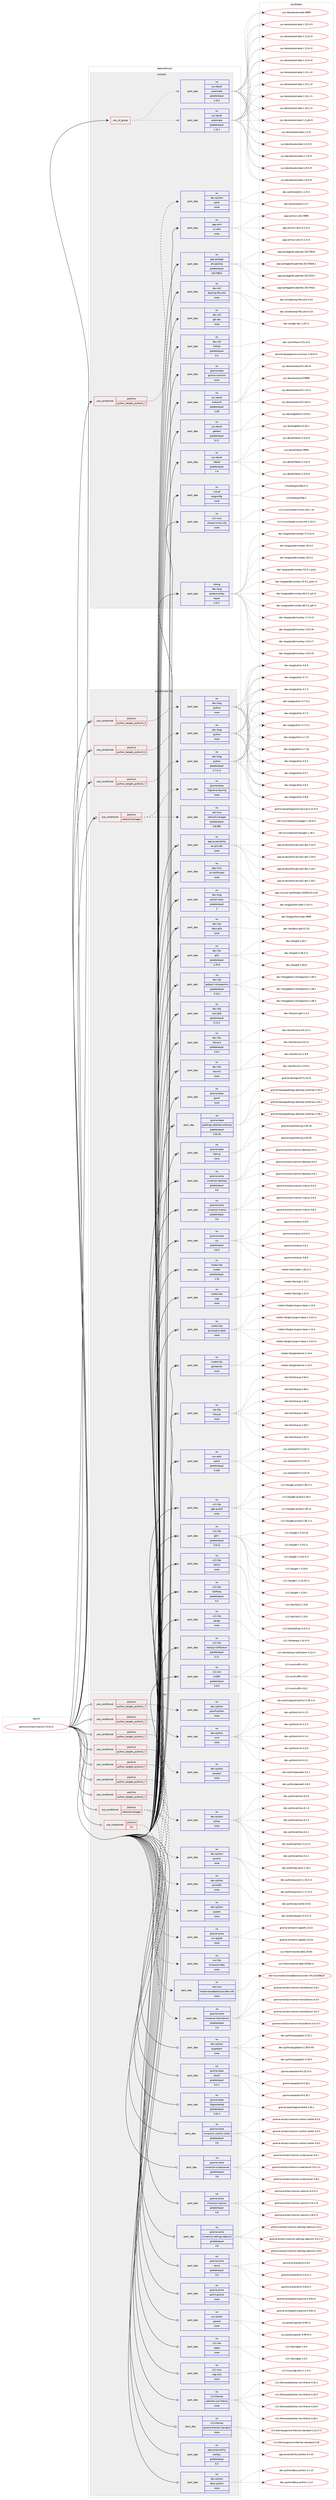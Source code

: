 digraph prolog {

# *************
# Graph options
# *************

newrank=true;
concentrate=true;
compound=true;
graph [rankdir=LR,fontname=Helvetica,fontsize=10,ranksep=1.5];#, ranksep=2.5, nodesep=0.2];
edge  [arrowhead=vee];
node  [fontname=Helvetica,fontsize=10];

# **********
# The ebuild
# **********

subgraph cluster_leftcol {
color=gray;
rank=same;
label=<<i>ebuild</i>>;
id [label="gnome-extra/cinnamon-3.6.6-r2", color=red, width=4, href="../gnome-extra/cinnamon-3.6.6-r2.svg"];
}

# ****************
# The dependencies
# ****************

subgraph cluster_midcol {
color=gray;
label=<<i>dependencies</i>>;
subgraph cluster_compile {
fillcolor="#eeeeee";
style=filled;
label=<<i>compile</i>>;
subgraph any12179 {
dependency746673 [label=<<TABLE BORDER="0" CELLBORDER="1" CELLSPACING="0" CELLPADDING="4"><TR><TD CELLPADDING="10">any_of_group</TD></TR></TABLE>>, shape=none, color=red];subgraph pack548369 {
dependency746674 [label=<<TABLE BORDER="0" CELLBORDER="1" CELLSPACING="0" CELLPADDING="4" WIDTH="220"><TR><TD ROWSPAN="6" CELLPADDING="30">pack_dep</TD></TR><TR><TD WIDTH="110">no</TD></TR><TR><TD>sys-devel</TD></TR><TR><TD>automake</TD></TR><TR><TD>greaterequal</TD></TR><TR><TD>1.16.1</TD></TR></TABLE>>, shape=none, color=blue];
}
dependency746673:e -> dependency746674:w [weight=20,style="dotted",arrowhead="oinv"];
subgraph pack548370 {
dependency746675 [label=<<TABLE BORDER="0" CELLBORDER="1" CELLSPACING="0" CELLPADDING="4" WIDTH="220"><TR><TD ROWSPAN="6" CELLPADDING="30">pack_dep</TD></TR><TR><TD WIDTH="110">no</TD></TR><TR><TD>sys-devel</TD></TR><TR><TD>automake</TD></TR><TR><TD>greaterequal</TD></TR><TR><TD>1.15.1</TD></TR></TABLE>>, shape=none, color=blue];
}
dependency746673:e -> dependency746675:w [weight=20,style="dotted",arrowhead="oinv"];
}
id:e -> dependency746673:w [weight=20,style="solid",arrowhead="vee"];
subgraph cond185731 {
dependency746676 [label=<<TABLE BORDER="0" CELLBORDER="1" CELLSPACING="0" CELLPADDING="4"><TR><TD ROWSPAN="3" CELLPADDING="10">use_conditional</TD></TR><TR><TD>positive</TD></TR><TR><TD>python_targets_python2_7</TD></TR></TABLE>>, shape=none, color=red];
subgraph pack548371 {
dependency746677 [label=<<TABLE BORDER="0" CELLBORDER="1" CELLSPACING="0" CELLPADDING="4" WIDTH="220"><TR><TD ROWSPAN="6" CELLPADDING="30">pack_dep</TD></TR><TR><TD WIDTH="110">no</TD></TR><TR><TD>dev-python</TD></TR><TR><TD>polib</TD></TR><TR><TD>none</TD></TR><TR><TD></TD></TR></TABLE>>, shape=none, color=blue];
}
dependency746676:e -> dependency746677:w [weight=20,style="dashed",arrowhead="vee"];
}
id:e -> dependency746676:w [weight=20,style="solid",arrowhead="vee"];
subgraph pack548372 {
dependency746678 [label=<<TABLE BORDER="0" CELLBORDER="1" CELLSPACING="0" CELLPADDING="4" WIDTH="220"><TR><TD ROWSPAN="6" CELLPADDING="30">pack_dep</TD></TR><TR><TD WIDTH="110">no</TD></TR><TR><TD>app-arch</TD></TR><TR><TD>xz-utils</TD></TR><TR><TD>none</TD></TR><TR><TD></TD></TR></TABLE>>, shape=none, color=blue];
}
id:e -> dependency746678:w [weight=20,style="solid",arrowhead="vee"];
subgraph pack548373 {
dependency746679 [label=<<TABLE BORDER="0" CELLBORDER="1" CELLSPACING="0" CELLPADDING="4" WIDTH="220"><TR><TD ROWSPAN="6" CELLPADDING="30">pack_dep</TD></TR><TR><TD WIDTH="110">no</TD></TR><TR><TD>app-portage</TD></TR><TR><TD>elt-patches</TD></TR><TR><TD>greaterequal</TD></TR><TR><TD>20170815</TD></TR></TABLE>>, shape=none, color=blue];
}
id:e -> dependency746679:w [weight=20,style="solid",arrowhead="vee"];
subgraph pack548374 {
dependency746680 [label=<<TABLE BORDER="0" CELLBORDER="1" CELLSPACING="0" CELLPADDING="4" WIDTH="220"><TR><TD ROWSPAN="6" CELLPADDING="30">pack_dep</TD></TR><TR><TD WIDTH="110">no</TD></TR><TR><TD>dev-util</TD></TR><TR><TD>desktop-file-utils</TD></TR><TR><TD>none</TD></TR><TR><TD></TD></TR></TABLE>>, shape=none, color=blue];
}
id:e -> dependency746680:w [weight=20,style="solid",arrowhead="vee"];
subgraph pack548375 {
dependency746681 [label=<<TABLE BORDER="0" CELLBORDER="1" CELLSPACING="0" CELLPADDING="4" WIDTH="220"><TR><TD ROWSPAN="6" CELLPADDING="30">pack_dep</TD></TR><TR><TD WIDTH="110">no</TD></TR><TR><TD>dev-util</TD></TR><TR><TD>gtk-doc</TD></TR><TR><TD>none</TD></TR><TR><TD></TD></TR></TABLE>>, shape=none, color=blue];
}
id:e -> dependency746681:w [weight=20,style="solid",arrowhead="vee"];
subgraph pack548376 {
dependency746682 [label=<<TABLE BORDER="0" CELLBORDER="1" CELLSPACING="0" CELLPADDING="4" WIDTH="220"><TR><TD ROWSPAN="6" CELLPADDING="30">pack_dep</TD></TR><TR><TD WIDTH="110">no</TD></TR><TR><TD>dev-util</TD></TR><TR><TD>intltool</TD></TR><TR><TD>greaterequal</TD></TR><TR><TD>0.4</TD></TR></TABLE>>, shape=none, color=blue];
}
id:e -> dependency746682:w [weight=20,style="solid",arrowhead="vee"];
subgraph pack548377 {
dependency746683 [label=<<TABLE BORDER="0" CELLBORDER="1" CELLSPACING="0" CELLPADDING="4" WIDTH="220"><TR><TD ROWSPAN="6" CELLPADDING="30">pack_dep</TD></TR><TR><TD WIDTH="110">no</TD></TR><TR><TD>gnome-base</TD></TR><TR><TD>gnome-common</TD></TR><TR><TD>none</TD></TR><TR><TD></TD></TR></TABLE>>, shape=none, color=blue];
}
id:e -> dependency746683:w [weight=20,style="solid",arrowhead="vee"];
subgraph pack548378 {
dependency746684 [label=<<TABLE BORDER="0" CELLBORDER="1" CELLSPACING="0" CELLPADDING="4" WIDTH="220"><TR><TD ROWSPAN="6" CELLPADDING="30">pack_dep</TD></TR><TR><TD WIDTH="110">no</TD></TR><TR><TD>sys-devel</TD></TR><TR><TD>autoconf</TD></TR><TR><TD>greaterequal</TD></TR><TR><TD>2.69</TD></TR></TABLE>>, shape=none, color=blue];
}
id:e -> dependency746684:w [weight=20,style="solid",arrowhead="vee"];
subgraph pack548379 {
dependency746685 [label=<<TABLE BORDER="0" CELLBORDER="1" CELLSPACING="0" CELLPADDING="4" WIDTH="220"><TR><TD ROWSPAN="6" CELLPADDING="30">pack_dep</TD></TR><TR><TD WIDTH="110">no</TD></TR><TR><TD>sys-devel</TD></TR><TR><TD>gettext</TD></TR><TR><TD>greaterequal</TD></TR><TR><TD>0.17</TD></TR></TABLE>>, shape=none, color=blue];
}
id:e -> dependency746685:w [weight=20,style="solid",arrowhead="vee"];
subgraph pack548380 {
dependency746686 [label=<<TABLE BORDER="0" CELLBORDER="1" CELLSPACING="0" CELLPADDING="4" WIDTH="220"><TR><TD ROWSPAN="6" CELLPADDING="30">pack_dep</TD></TR><TR><TD WIDTH="110">no</TD></TR><TR><TD>sys-devel</TD></TR><TR><TD>libtool</TD></TR><TR><TD>greaterequal</TD></TR><TR><TD>2.4</TD></TR></TABLE>>, shape=none, color=blue];
}
id:e -> dependency746686:w [weight=20,style="solid",arrowhead="vee"];
subgraph pack548381 {
dependency746687 [label=<<TABLE BORDER="0" CELLBORDER="1" CELLSPACING="0" CELLPADDING="4" WIDTH="220"><TR><TD ROWSPAN="6" CELLPADDING="30">pack_dep</TD></TR><TR><TD WIDTH="110">no</TD></TR><TR><TD>virtual</TD></TR><TR><TD>pkgconfig</TD></TR><TR><TD>none</TD></TR><TR><TD></TD></TR></TABLE>>, shape=none, color=blue];
}
id:e -> dependency746687:w [weight=20,style="solid",arrowhead="vee"];
subgraph pack548382 {
dependency746688 [label=<<TABLE BORDER="0" CELLBORDER="1" CELLSPACING="0" CELLPADDING="4" WIDTH="220"><TR><TD ROWSPAN="6" CELLPADDING="30">pack_dep</TD></TR><TR><TD WIDTH="110">no</TD></TR><TR><TD>x11-misc</TD></TR><TR><TD>shared-mime-info</TD></TR><TR><TD>none</TD></TR><TR><TD></TD></TR></TABLE>>, shape=none, color=blue];
}
id:e -> dependency746688:w [weight=20,style="solid",arrowhead="vee"];
subgraph pack548383 {
dependency746689 [label=<<TABLE BORDER="0" CELLBORDER="1" CELLSPACING="0" CELLPADDING="4" WIDTH="220"><TR><TD ROWSPAN="6" CELLPADDING="30">pack_dep</TD></TR><TR><TD WIDTH="110">strong</TD></TR><TR><TD>dev-lang</TD></TR><TR><TD>spidermonkey</TD></TR><TR><TD>equal</TD></TR><TR><TD>1.8.2*</TD></TR></TABLE>>, shape=none, color=blue];
}
id:e -> dependency746689:w [weight=20,style="solid",arrowhead="vee"];
}
subgraph cluster_compileandrun {
fillcolor="#eeeeee";
style=filled;
label=<<i>compile and run</i>>;
subgraph cond185732 {
dependency746690 [label=<<TABLE BORDER="0" CELLBORDER="1" CELLSPACING="0" CELLPADDING="4"><TR><TD ROWSPAN="3" CELLPADDING="10">use_conditional</TD></TR><TR><TD>positive</TD></TR><TR><TD>networkmanager</TD></TR></TABLE>>, shape=none, color=red];
subgraph pack548384 {
dependency746691 [label=<<TABLE BORDER="0" CELLBORDER="1" CELLSPACING="0" CELLPADDING="4" WIDTH="220"><TR><TD ROWSPAN="6" CELLPADDING="30">pack_dep</TD></TR><TR><TD WIDTH="110">no</TD></TR><TR><TD>gnome-base</TD></TR><TR><TD>libgnome-keyring</TD></TR><TR><TD>none</TD></TR><TR><TD></TD></TR></TABLE>>, shape=none, color=blue];
}
dependency746690:e -> dependency746691:w [weight=20,style="dashed",arrowhead="vee"];
subgraph pack548385 {
dependency746692 [label=<<TABLE BORDER="0" CELLBORDER="1" CELLSPACING="0" CELLPADDING="4" WIDTH="220"><TR><TD ROWSPAN="6" CELLPADDING="30">pack_dep</TD></TR><TR><TD WIDTH="110">no</TD></TR><TR><TD>net-misc</TD></TR><TR><TD>networkmanager</TD></TR><TR><TD>greaterequal</TD></TR><TR><TD>0.8.999</TD></TR></TABLE>>, shape=none, color=blue];
}
dependency746690:e -> dependency746692:w [weight=20,style="dashed",arrowhead="vee"];
}
id:e -> dependency746690:w [weight=20,style="solid",arrowhead="odotvee"];
subgraph cond185733 {
dependency746693 [label=<<TABLE BORDER="0" CELLBORDER="1" CELLSPACING="0" CELLPADDING="4"><TR><TD ROWSPAN="3" CELLPADDING="10">use_conditional</TD></TR><TR><TD>positive</TD></TR><TR><TD>python_targets_python2_7</TD></TR></TABLE>>, shape=none, color=red];
subgraph pack548386 {
dependency746694 [label=<<TABLE BORDER="0" CELLBORDER="1" CELLSPACING="0" CELLPADDING="4" WIDTH="220"><TR><TD ROWSPAN="6" CELLPADDING="30">pack_dep</TD></TR><TR><TD WIDTH="110">no</TD></TR><TR><TD>dev-lang</TD></TR><TR><TD>python</TD></TR><TR><TD>greaterequal</TD></TR><TR><TD>2.7.5-r2</TD></TR></TABLE>>, shape=none, color=blue];
}
dependency746693:e -> dependency746694:w [weight=20,style="dashed",arrowhead="vee"];
}
id:e -> dependency746693:w [weight=20,style="solid",arrowhead="odotvee"];
subgraph cond185734 {
dependency746695 [label=<<TABLE BORDER="0" CELLBORDER="1" CELLSPACING="0" CELLPADDING="4"><TR><TD ROWSPAN="3" CELLPADDING="10">use_conditional</TD></TR><TR><TD>positive</TD></TR><TR><TD>python_targets_python3_5</TD></TR></TABLE>>, shape=none, color=red];
subgraph pack548387 {
dependency746696 [label=<<TABLE BORDER="0" CELLBORDER="1" CELLSPACING="0" CELLPADDING="4" WIDTH="220"><TR><TD ROWSPAN="6" CELLPADDING="30">pack_dep</TD></TR><TR><TD WIDTH="110">no</TD></TR><TR><TD>dev-lang</TD></TR><TR><TD>python</TD></TR><TR><TD>none</TD></TR><TR><TD></TD></TR></TABLE>>, shape=none, color=blue];
}
dependency746695:e -> dependency746696:w [weight=20,style="dashed",arrowhead="vee"];
}
id:e -> dependency746695:w [weight=20,style="solid",arrowhead="odotvee"];
subgraph cond185735 {
dependency746697 [label=<<TABLE BORDER="0" CELLBORDER="1" CELLSPACING="0" CELLPADDING="4"><TR><TD ROWSPAN="3" CELLPADDING="10">use_conditional</TD></TR><TR><TD>positive</TD></TR><TR><TD>python_targets_python3_6</TD></TR></TABLE>>, shape=none, color=red];
subgraph pack548388 {
dependency746698 [label=<<TABLE BORDER="0" CELLBORDER="1" CELLSPACING="0" CELLPADDING="4" WIDTH="220"><TR><TD ROWSPAN="6" CELLPADDING="30">pack_dep</TD></TR><TR><TD WIDTH="110">no</TD></TR><TR><TD>dev-lang</TD></TR><TR><TD>python</TD></TR><TR><TD>none</TD></TR><TR><TD></TD></TR></TABLE>>, shape=none, color=blue];
}
dependency746697:e -> dependency746698:w [weight=20,style="dashed",arrowhead="vee"];
}
id:e -> dependency746697:w [weight=20,style="solid",arrowhead="odotvee"];
subgraph pack548389 {
dependency746699 [label=<<TABLE BORDER="0" CELLBORDER="1" CELLSPACING="0" CELLPADDING="4" WIDTH="220"><TR><TD ROWSPAN="6" CELLPADDING="30">pack_dep</TD></TR><TR><TD WIDTH="110">no</TD></TR><TR><TD>app-accessibility</TD></TR><TR><TD>at-spi2-atk</TD></TR><TR><TD>none</TD></TR><TR><TD></TD></TR></TABLE>>, shape=none, color=blue];
}
id:e -> dependency746699:w [weight=20,style="solid",arrowhead="odotvee"];
subgraph pack548390 {
dependency746700 [label=<<TABLE BORDER="0" CELLBORDER="1" CELLSPACING="0" CELLPADDING="4" WIDTH="220"><TR><TD ROWSPAN="6" CELLPADDING="30">pack_dep</TD></TR><TR><TD WIDTH="110">no</TD></TR><TR><TD>app-misc</TD></TR><TR><TD>ca-certificates</TD></TR><TR><TD>none</TD></TR><TR><TD></TD></TR></TABLE>>, shape=none, color=blue];
}
id:e -> dependency746700:w [weight=20,style="solid",arrowhead="odotvee"];
subgraph pack548391 {
dependency746701 [label=<<TABLE BORDER="0" CELLBORDER="1" CELLSPACING="0" CELLPADDING="4" WIDTH="220"><TR><TD ROWSPAN="6" CELLPADDING="30">pack_dep</TD></TR><TR><TD WIDTH="110">no</TD></TR><TR><TD>dev-lang</TD></TR><TR><TD>python-exec</TD></TR><TR><TD>greaterequal</TD></TR><TR><TD>2</TD></TR></TABLE>>, shape=none, color=blue];
}
id:e -> dependency746701:w [weight=20,style="solid",arrowhead="odotvee"];
subgraph pack548392 {
dependency746702 [label=<<TABLE BORDER="0" CELLBORDER="1" CELLSPACING="0" CELLPADDING="4" WIDTH="220"><TR><TD ROWSPAN="6" CELLPADDING="30">pack_dep</TD></TR><TR><TD WIDTH="110">no</TD></TR><TR><TD>dev-libs</TD></TR><TR><TD>dbus-glib</TD></TR><TR><TD>none</TD></TR><TR><TD></TD></TR></TABLE>>, shape=none, color=blue];
}
id:e -> dependency746702:w [weight=20,style="solid",arrowhead="odotvee"];
subgraph pack548393 {
dependency746703 [label=<<TABLE BORDER="0" CELLBORDER="1" CELLSPACING="0" CELLPADDING="4" WIDTH="220"><TR><TD ROWSPAN="6" CELLPADDING="30">pack_dep</TD></TR><TR><TD WIDTH="110">no</TD></TR><TR><TD>dev-libs</TD></TR><TR><TD>glib</TD></TR><TR><TD>greaterequal</TD></TR><TR><TD>2.35.0</TD></TR></TABLE>>, shape=none, color=blue];
}
id:e -> dependency746703:w [weight=20,style="solid",arrowhead="odotvee"];
subgraph pack548394 {
dependency746704 [label=<<TABLE BORDER="0" CELLBORDER="1" CELLSPACING="0" CELLPADDING="4" WIDTH="220"><TR><TD ROWSPAN="6" CELLPADDING="30">pack_dep</TD></TR><TR><TD WIDTH="110">no</TD></TR><TR><TD>dev-libs</TD></TR><TR><TD>gobject-introspection</TD></TR><TR><TD>greaterequal</TD></TR><TR><TD>0.10.1</TD></TR></TABLE>>, shape=none, color=blue];
}
id:e -> dependency746704:w [weight=20,style="solid",arrowhead="odotvee"];
subgraph pack548395 {
dependency746705 [label=<<TABLE BORDER="0" CELLBORDER="1" CELLSPACING="0" CELLPADDING="4" WIDTH="220"><TR><TD ROWSPAN="6" CELLPADDING="30">pack_dep</TD></TR><TR><TD WIDTH="110">no</TD></TR><TR><TD>dev-libs</TD></TR><TR><TD>json-glib</TD></TR><TR><TD>greaterequal</TD></TR><TR><TD>0.13.2</TD></TR></TABLE>>, shape=none, color=blue];
}
id:e -> dependency746705:w [weight=20,style="solid",arrowhead="odotvee"];
subgraph pack548396 {
dependency746706 [label=<<TABLE BORDER="0" CELLBORDER="1" CELLSPACING="0" CELLPADDING="4" WIDTH="220"><TR><TD ROWSPAN="6" CELLPADDING="30">pack_dep</TD></TR><TR><TD WIDTH="110">no</TD></TR><TR><TD>dev-libs</TD></TR><TR><TD>libcroco</TD></TR><TR><TD>greaterequal</TD></TR><TR><TD>0.6.2</TD></TR></TABLE>>, shape=none, color=blue];
}
id:e -> dependency746706:w [weight=20,style="solid",arrowhead="odotvee"];
subgraph pack548397 {
dependency746707 [label=<<TABLE BORDER="0" CELLBORDER="1" CELLSPACING="0" CELLPADDING="4" WIDTH="220"><TR><TD ROWSPAN="6" CELLPADDING="30">pack_dep</TD></TR><TR><TD WIDTH="110">no</TD></TR><TR><TD>dev-libs</TD></TR><TR><TD>libxml2</TD></TR><TR><TD>none</TD></TR><TR><TD></TD></TR></TABLE>>, shape=none, color=blue];
}
id:e -> dependency746707:w [weight=20,style="solid",arrowhead="odotvee"];
subgraph pack548398 {
dependency746708 [label=<<TABLE BORDER="0" CELLBORDER="1" CELLSPACING="0" CELLPADDING="4" WIDTH="220"><TR><TD ROWSPAN="6" CELLPADDING="30">pack_dep</TD></TR><TR><TD WIDTH="110">no</TD></TR><TR><TD>gnome-base</TD></TR><TR><TD>gconf</TD></TR><TR><TD>none</TD></TR><TR><TD></TD></TR></TABLE>>, shape=none, color=blue];
}
id:e -> dependency746708:w [weight=20,style="solid",arrowhead="odotvee"];
subgraph pack548399 {
dependency746709 [label=<<TABLE BORDER="0" CELLBORDER="1" CELLSPACING="0" CELLPADDING="4" WIDTH="220"><TR><TD ROWSPAN="6" CELLPADDING="30">pack_dep</TD></TR><TR><TD WIDTH="110">no</TD></TR><TR><TD>gnome-base</TD></TR><TR><TD>gsettings-desktop-schemas</TD></TR><TR><TD>greaterequal</TD></TR><TR><TD>2.91.91</TD></TR></TABLE>>, shape=none, color=blue];
}
id:e -> dependency746709:w [weight=20,style="solid",arrowhead="odotvee"];
subgraph pack548400 {
dependency746710 [label=<<TABLE BORDER="0" CELLBORDER="1" CELLSPACING="0" CELLPADDING="4" WIDTH="220"><TR><TD ROWSPAN="6" CELLPADDING="30">pack_dep</TD></TR><TR><TD WIDTH="110">no</TD></TR><TR><TD>gnome-base</TD></TR><TR><TD>librsvg</TD></TR><TR><TD>none</TD></TR><TR><TD></TD></TR></TABLE>>, shape=none, color=blue];
}
id:e -> dependency746710:w [weight=20,style="solid",arrowhead="odotvee"];
subgraph pack548401 {
dependency746711 [label=<<TABLE BORDER="0" CELLBORDER="1" CELLSPACING="0" CELLPADDING="4" WIDTH="220"><TR><TD ROWSPAN="6" CELLPADDING="30">pack_dep</TD></TR><TR><TD WIDTH="110">no</TD></TR><TR><TD>gnome-extra</TD></TR><TR><TD>cinnamon-desktop</TD></TR><TR><TD>greaterequal</TD></TR><TR><TD>3.6</TD></TR></TABLE>>, shape=none, color=blue];
}
id:e -> dependency746711:w [weight=20,style="solid",arrowhead="odotvee"];
subgraph pack548402 {
dependency746712 [label=<<TABLE BORDER="0" CELLBORDER="1" CELLSPACING="0" CELLPADDING="4" WIDTH="220"><TR><TD ROWSPAN="6" CELLPADDING="30">pack_dep</TD></TR><TR><TD WIDTH="110">no</TD></TR><TR><TD>gnome-extra</TD></TR><TR><TD>cinnamon-menus</TD></TR><TR><TD>greaterequal</TD></TR><TR><TD>3.6</TD></TR></TABLE>>, shape=none, color=blue];
}
id:e -> dependency746712:w [weight=20,style="solid",arrowhead="odotvee"];
subgraph pack548403 {
dependency746713 [label=<<TABLE BORDER="0" CELLBORDER="1" CELLSPACING="0" CELLPADDING="4" WIDTH="220"><TR><TD ROWSPAN="6" CELLPADDING="30">pack_dep</TD></TR><TR><TD WIDTH="110">no</TD></TR><TR><TD>gnome-extra</TD></TR><TR><TD>cjs</TD></TR><TR><TD>greaterequal</TD></TR><TR><TD>3.6.0</TD></TR></TABLE>>, shape=none, color=blue];
}
id:e -> dependency746713:w [weight=20,style="solid",arrowhead="odotvee"];
subgraph pack548404 {
dependency746714 [label=<<TABLE BORDER="0" CELLBORDER="1" CELLSPACING="0" CELLPADDING="4" WIDTH="220"><TR><TD ROWSPAN="6" CELLPADDING="30">pack_dep</TD></TR><TR><TD WIDTH="110">no</TD></TR><TR><TD>media-libs</TD></TR><TR><TD>clutter</TD></TR><TR><TD>greaterequal</TD></TR><TR><TD>1.10</TD></TR></TABLE>>, shape=none, color=blue];
}
id:e -> dependency746714:w [weight=20,style="solid",arrowhead="odotvee"];
subgraph pack548405 {
dependency746715 [label=<<TABLE BORDER="0" CELLBORDER="1" CELLSPACING="0" CELLPADDING="4" WIDTH="220"><TR><TD ROWSPAN="6" CELLPADDING="30">pack_dep</TD></TR><TR><TD WIDTH="110">no</TD></TR><TR><TD>media-libs</TD></TR><TR><TD>cogl</TD></TR><TR><TD>none</TD></TR><TR><TD></TD></TR></TABLE>>, shape=none, color=blue];
}
id:e -> dependency746715:w [weight=20,style="solid",arrowhead="odotvee"];
subgraph pack548406 {
dependency746716 [label=<<TABLE BORDER="0" CELLBORDER="1" CELLSPACING="0" CELLPADDING="4" WIDTH="220"><TR><TD ROWSPAN="6" CELLPADDING="30">pack_dep</TD></TR><TR><TD WIDTH="110">no</TD></TR><TR><TD>media-libs</TD></TR><TR><TD>gst-plugins-base</TD></TR><TR><TD>none</TD></TR><TR><TD></TD></TR></TABLE>>, shape=none, color=blue];
}
id:e -> dependency746716:w [weight=20,style="solid",arrowhead="odotvee"];
subgraph pack548407 {
dependency746717 [label=<<TABLE BORDER="0" CELLBORDER="1" CELLSPACING="0" CELLPADDING="4" WIDTH="220"><TR><TD ROWSPAN="6" CELLPADDING="30">pack_dep</TD></TR><TR><TD WIDTH="110">no</TD></TR><TR><TD>media-libs</TD></TR><TR><TD>gstreamer</TD></TR><TR><TD>none</TD></TR><TR><TD></TD></TR></TABLE>>, shape=none, color=blue];
}
id:e -> dependency746717:w [weight=20,style="solid",arrowhead="odotvee"];
subgraph pack548408 {
dependency746718 [label=<<TABLE BORDER="0" CELLBORDER="1" CELLSPACING="0" CELLPADDING="4" WIDTH="220"><TR><TD ROWSPAN="6" CELLPADDING="30">pack_dep</TD></TR><TR><TD WIDTH="110">no</TD></TR><TR><TD>net-libs</TD></TR><TR><TD>libsoup</TD></TR><TR><TD>none</TD></TR><TR><TD></TD></TR></TABLE>>, shape=none, color=blue];
}
id:e -> dependency746718:w [weight=20,style="solid",arrowhead="odotvee"];
subgraph pack548409 {
dependency746719 [label=<<TABLE BORDER="0" CELLBORDER="1" CELLSPACING="0" CELLPADDING="4" WIDTH="220"><TR><TD ROWSPAN="6" CELLPADDING="30">pack_dep</TD></TR><TR><TD WIDTH="110">no</TD></TR><TR><TD>sys-auth</TD></TR><TR><TD>polkit</TD></TR><TR><TD>greaterequal</TD></TR><TR><TD>0.100</TD></TR></TABLE>>, shape=none, color=blue];
}
id:e -> dependency746719:w [weight=20,style="solid",arrowhead="odotvee"];
subgraph pack548410 {
dependency746720 [label=<<TABLE BORDER="0" CELLBORDER="1" CELLSPACING="0" CELLPADDING="4" WIDTH="220"><TR><TD ROWSPAN="6" CELLPADDING="30">pack_dep</TD></TR><TR><TD WIDTH="110">no</TD></TR><TR><TD>x11-libs</TD></TR><TR><TD>gdk-pixbuf</TD></TR><TR><TD>none</TD></TR><TR><TD></TD></TR></TABLE>>, shape=none, color=blue];
}
id:e -> dependency746720:w [weight=20,style="solid",arrowhead="odotvee"];
subgraph pack548411 {
dependency746721 [label=<<TABLE BORDER="0" CELLBORDER="1" CELLSPACING="0" CELLPADDING="4" WIDTH="220"><TR><TD ROWSPAN="6" CELLPADDING="30">pack_dep</TD></TR><TR><TD WIDTH="110">no</TD></TR><TR><TD>x11-libs</TD></TR><TR><TD>gtk+</TD></TR><TR><TD>greaterequal</TD></TR><TR><TD>3.9.12</TD></TR></TABLE>>, shape=none, color=blue];
}
id:e -> dependency746721:w [weight=20,style="solid",arrowhead="odotvee"];
subgraph pack548412 {
dependency746722 [label=<<TABLE BORDER="0" CELLBORDER="1" CELLSPACING="0" CELLPADDING="4" WIDTH="220"><TR><TD ROWSPAN="6" CELLPADDING="30">pack_dep</TD></TR><TR><TD WIDTH="110">no</TD></TR><TR><TD>x11-libs</TD></TR><TR><TD>libX11</TD></TR><TR><TD>none</TD></TR><TR><TD></TD></TR></TABLE>>, shape=none, color=blue];
}
id:e -> dependency746722:w [weight=20,style="solid",arrowhead="odotvee"];
subgraph pack548413 {
dependency746723 [label=<<TABLE BORDER="0" CELLBORDER="1" CELLSPACING="0" CELLPADDING="4" WIDTH="220"><TR><TD ROWSPAN="6" CELLPADDING="30">pack_dep</TD></TR><TR><TD WIDTH="110">no</TD></TR><TR><TD>x11-libs</TD></TR><TR><TD>libXfixes</TD></TR><TR><TD>greaterequal</TD></TR><TR><TD>5.0</TD></TR></TABLE>>, shape=none, color=blue];
}
id:e -> dependency746723:w [weight=20,style="solid",arrowhead="odotvee"];
subgraph pack548414 {
dependency746724 [label=<<TABLE BORDER="0" CELLBORDER="1" CELLSPACING="0" CELLPADDING="4" WIDTH="220"><TR><TD ROWSPAN="6" CELLPADDING="30">pack_dep</TD></TR><TR><TD WIDTH="110">no</TD></TR><TR><TD>x11-libs</TD></TR><TR><TD>pango</TD></TR><TR><TD>none</TD></TR><TR><TD></TD></TR></TABLE>>, shape=none, color=blue];
}
id:e -> dependency746724:w [weight=20,style="solid",arrowhead="odotvee"];
subgraph pack548415 {
dependency746725 [label=<<TABLE BORDER="0" CELLBORDER="1" CELLSPACING="0" CELLPADDING="4" WIDTH="220"><TR><TD ROWSPAN="6" CELLPADDING="30">pack_dep</TD></TR><TR><TD WIDTH="110">no</TD></TR><TR><TD>x11-libs</TD></TR><TR><TD>startup-notification</TD></TR><TR><TD>greaterequal</TD></TR><TR><TD>0.11</TD></TR></TABLE>>, shape=none, color=blue];
}
id:e -> dependency746725:w [weight=20,style="solid",arrowhead="odotvee"];
subgraph pack548416 {
dependency746726 [label=<<TABLE BORDER="0" CELLBORDER="1" CELLSPACING="0" CELLPADDING="4" WIDTH="220"><TR><TD ROWSPAN="6" CELLPADDING="30">pack_dep</TD></TR><TR><TD WIDTH="110">no</TD></TR><TR><TD>x11-wm</TD></TR><TR><TD>muffin</TD></TR><TR><TD>greaterequal</TD></TR><TR><TD>3.6.0</TD></TR></TABLE>>, shape=none, color=blue];
}
id:e -> dependency746726:w [weight=20,style="solid",arrowhead="odotvee"];
}
subgraph cluster_run {
fillcolor="#eeeeee";
style=filled;
label=<<i>run</i>>;
subgraph cond185736 {
dependency746727 [label=<<TABLE BORDER="0" CELLBORDER="1" CELLSPACING="0" CELLPADDING="4"><TR><TD ROWSPAN="3" CELLPADDING="10">use_conditional</TD></TR><TR><TD>positive</TD></TR><TR><TD>networkmanager</TD></TR></TABLE>>, shape=none, color=red];
subgraph pack548417 {
dependency746728 [label=<<TABLE BORDER="0" CELLBORDER="1" CELLSPACING="0" CELLPADDING="4" WIDTH="220"><TR><TD ROWSPAN="6" CELLPADDING="30">pack_dep</TD></TR><TR><TD WIDTH="110">no</TD></TR><TR><TD>gnome-extra</TD></TR><TR><TD>nm-applet</TD></TR><TR><TD>none</TD></TR><TR><TD></TD></TR></TABLE>>, shape=none, color=blue];
}
dependency746727:e -> dependency746728:w [weight=20,style="dashed",arrowhead="vee"];
subgraph pack548418 {
dependency746729 [label=<<TABLE BORDER="0" CELLBORDER="1" CELLSPACING="0" CELLPADDING="4" WIDTH="220"><TR><TD ROWSPAN="6" CELLPADDING="30">pack_dep</TD></TR><TR><TD WIDTH="110">no</TD></TR><TR><TD>net-misc</TD></TR><TR><TD>mobile-broadband-provider-info</TD></TR><TR><TD>none</TD></TR><TR><TD></TD></TR></TABLE>>, shape=none, color=blue];
}
dependency746727:e -> dependency746729:w [weight=20,style="dashed",arrowhead="vee"];
subgraph pack548419 {
dependency746730 [label=<<TABLE BORDER="0" CELLBORDER="1" CELLSPACING="0" CELLPADDING="4" WIDTH="220"><TR><TD ROWSPAN="6" CELLPADDING="30">pack_dep</TD></TR><TR><TD WIDTH="110">no</TD></TR><TR><TD>sys-libs</TD></TR><TR><TD>timezone-data</TD></TR><TR><TD>none</TD></TR><TR><TD></TD></TR></TABLE>>, shape=none, color=blue];
}
dependency746727:e -> dependency746730:w [weight=20,style="dashed",arrowhead="vee"];
}
id:e -> dependency746727:w [weight=20,style="solid",arrowhead="odot"];
subgraph cond185737 {
dependency746731 [label=<<TABLE BORDER="0" CELLBORDER="1" CELLSPACING="0" CELLPADDING="4"><TR><TD ROWSPAN="3" CELLPADDING="10">use_conditional</TD></TR><TR><TD>positive</TD></TR><TR><TD>nls</TD></TR></TABLE>>, shape=none, color=red];
subgraph pack548420 {
dependency746732 [label=<<TABLE BORDER="0" CELLBORDER="1" CELLSPACING="0" CELLPADDING="4" WIDTH="220"><TR><TD ROWSPAN="6" CELLPADDING="30">pack_dep</TD></TR><TR><TD WIDTH="110">no</TD></TR><TR><TD>gnome-extra</TD></TR><TR><TD>cinnamon-translations</TD></TR><TR><TD>greaterequal</TD></TR><TR><TD>2.4</TD></TR></TABLE>>, shape=none, color=blue];
}
dependency746731:e -> dependency746732:w [weight=20,style="dashed",arrowhead="vee"];
}
id:e -> dependency746731:w [weight=20,style="solid",arrowhead="odot"];
subgraph cond185738 {
dependency746733 [label=<<TABLE BORDER="0" CELLBORDER="1" CELLSPACING="0" CELLPADDING="4"><TR><TD ROWSPAN="3" CELLPADDING="10">use_conditional</TD></TR><TR><TD>positive</TD></TR><TR><TD>python_targets_python2_7</TD></TR></TABLE>>, shape=none, color=red];
subgraph pack548421 {
dependency746734 [label=<<TABLE BORDER="0" CELLBORDER="1" CELLSPACING="0" CELLPADDING="4" WIDTH="220"><TR><TD ROWSPAN="6" CELLPADDING="30">pack_dep</TD></TR><TR><TD WIDTH="110">no</TD></TR><TR><TD>dev-python</TD></TR><TR><TD>gconf-python</TD></TR><TR><TD>none</TD></TR><TR><TD></TD></TR></TABLE>>, shape=none, color=blue];
}
dependency746733:e -> dependency746734:w [weight=20,style="dashed",arrowhead="vee"];
}
id:e -> dependency746733:w [weight=20,style="solid",arrowhead="odot"];
subgraph cond185739 {
dependency746735 [label=<<TABLE BORDER="0" CELLBORDER="1" CELLSPACING="0" CELLPADDING="4"><TR><TD ROWSPAN="3" CELLPADDING="10">use_conditional</TD></TR><TR><TD>positive</TD></TR><TR><TD>python_targets_python2_7</TD></TR></TABLE>>, shape=none, color=red];
subgraph pack548422 {
dependency746736 [label=<<TABLE BORDER="0" CELLBORDER="1" CELLSPACING="0" CELLPADDING="4" WIDTH="220"><TR><TD ROWSPAN="6" CELLPADDING="30">pack_dep</TD></TR><TR><TD WIDTH="110">no</TD></TR><TR><TD>dev-python</TD></TR><TR><TD>lxml</TD></TR><TR><TD>none</TD></TR><TR><TD></TD></TR></TABLE>>, shape=none, color=blue];
}
dependency746735:e -> dependency746736:w [weight=20,style="dashed",arrowhead="vee"];
}
id:e -> dependency746735:w [weight=20,style="solid",arrowhead="odot"];
subgraph cond185740 {
dependency746737 [label=<<TABLE BORDER="0" CELLBORDER="1" CELLSPACING="0" CELLPADDING="4"><TR><TD ROWSPAN="3" CELLPADDING="10">use_conditional</TD></TR><TR><TD>positive</TD></TR><TR><TD>python_targets_python2_7</TD></TR></TABLE>>, shape=none, color=red];
subgraph pack548423 {
dependency746738 [label=<<TABLE BORDER="0" CELLBORDER="1" CELLSPACING="0" CELLPADDING="4" WIDTH="220"><TR><TD ROWSPAN="6" CELLPADDING="30">pack_dep</TD></TR><TR><TD WIDTH="110">no</TD></TR><TR><TD>dev-python</TD></TR><TR><TD>pexpect</TD></TR><TR><TD>none</TD></TR><TR><TD></TD></TR></TABLE>>, shape=none, color=blue];
}
dependency746737:e -> dependency746738:w [weight=20,style="dashed",arrowhead="vee"];
}
id:e -> dependency746737:w [weight=20,style="solid",arrowhead="odot"];
subgraph cond185741 {
dependency746739 [label=<<TABLE BORDER="0" CELLBORDER="1" CELLSPACING="0" CELLPADDING="4"><TR><TD ROWSPAN="3" CELLPADDING="10">use_conditional</TD></TR><TR><TD>positive</TD></TR><TR><TD>python_targets_python2_7</TD></TR></TABLE>>, shape=none, color=red];
subgraph pack548424 {
dependency746740 [label=<<TABLE BORDER="0" CELLBORDER="1" CELLSPACING="0" CELLPADDING="4" WIDTH="220"><TR><TD ROWSPAN="6" CELLPADDING="30">pack_dep</TD></TR><TR><TD WIDTH="110">no</TD></TR><TR><TD>dev-python</TD></TR><TR><TD>pillow</TD></TR><TR><TD>none</TD></TR><TR><TD></TD></TR></TABLE>>, shape=none, color=blue];
}
dependency746739:e -> dependency746740:w [weight=20,style="dashed",arrowhead="vee"];
}
id:e -> dependency746739:w [weight=20,style="solid",arrowhead="odot"];
subgraph cond185742 {
dependency746741 [label=<<TABLE BORDER="0" CELLBORDER="1" CELLSPACING="0" CELLPADDING="4"><TR><TD ROWSPAN="3" CELLPADDING="10">use_conditional</TD></TR><TR><TD>positive</TD></TR><TR><TD>python_targets_python2_7</TD></TR></TABLE>>, shape=none, color=red];
subgraph pack548425 {
dependency746742 [label=<<TABLE BORDER="0" CELLBORDER="1" CELLSPACING="0" CELLPADDING="4" WIDTH="220"><TR><TD ROWSPAN="6" CELLPADDING="30">pack_dep</TD></TR><TR><TD WIDTH="110">no</TD></TR><TR><TD>dev-python</TD></TR><TR><TD>pycairo</TD></TR><TR><TD>none</TD></TR><TR><TD></TD></TR></TABLE>>, shape=none, color=blue];
}
dependency746741:e -> dependency746742:w [weight=20,style="dashed",arrowhead="vee"];
}
id:e -> dependency746741:w [weight=20,style="solid",arrowhead="odot"];
subgraph cond185743 {
dependency746743 [label=<<TABLE BORDER="0" CELLBORDER="1" CELLSPACING="0" CELLPADDING="4"><TR><TD ROWSPAN="3" CELLPADDING="10">use_conditional</TD></TR><TR><TD>positive</TD></TR><TR><TD>python_targets_python2_7</TD></TR></TABLE>>, shape=none, color=red];
subgraph pack548426 {
dependency746744 [label=<<TABLE BORDER="0" CELLBORDER="1" CELLSPACING="0" CELLPADDING="4" WIDTH="220"><TR><TD ROWSPAN="6" CELLPADDING="30">pack_dep</TD></TR><TR><TD WIDTH="110">no</TD></TR><TR><TD>dev-python</TD></TR><TR><TD>pyinotify</TD></TR><TR><TD>none</TD></TR><TR><TD></TD></TR></TABLE>>, shape=none, color=blue];
}
dependency746743:e -> dependency746744:w [weight=20,style="dashed",arrowhead="vee"];
}
id:e -> dependency746743:w [weight=20,style="solid",arrowhead="odot"];
subgraph cond185744 {
dependency746745 [label=<<TABLE BORDER="0" CELLBORDER="1" CELLSPACING="0" CELLPADDING="4"><TR><TD ROWSPAN="3" CELLPADDING="10">use_conditional</TD></TR><TR><TD>positive</TD></TR><TR><TD>python_targets_python2_7</TD></TR></TABLE>>, shape=none, color=red];
subgraph pack548427 {
dependency746746 [label=<<TABLE BORDER="0" CELLBORDER="1" CELLSPACING="0" CELLPADDING="4" WIDTH="220"><TR><TD ROWSPAN="6" CELLPADDING="30">pack_dep</TD></TR><TR><TD WIDTH="110">no</TD></TR><TR><TD>dev-python</TD></TR><TR><TD>pypam</TD></TR><TR><TD>none</TD></TR><TR><TD></TD></TR></TABLE>>, shape=none, color=blue];
}
dependency746745:e -> dependency746746:w [weight=20,style="dashed",arrowhead="vee"];
}
id:e -> dependency746745:w [weight=20,style="solid",arrowhead="odot"];
subgraph pack548428 {
dependency746747 [label=<<TABLE BORDER="0" CELLBORDER="1" CELLSPACING="0" CELLPADDING="4" WIDTH="220"><TR><TD ROWSPAN="6" CELLPADDING="30">pack_dep</TD></TR><TR><TD WIDTH="110">no</TD></TR><TR><TD>app-accessibility</TD></TR><TR><TD>caribou</TD></TR><TR><TD>greaterequal</TD></TR><TR><TD>0.3</TD></TR></TABLE>>, shape=none, color=blue];
}
id:e -> dependency746747:w [weight=20,style="solid",arrowhead="odot"];
subgraph pack548429 {
dependency746748 [label=<<TABLE BORDER="0" CELLBORDER="1" CELLSPACING="0" CELLPADDING="4" WIDTH="220"><TR><TD ROWSPAN="6" CELLPADDING="30">pack_dep</TD></TR><TR><TD WIDTH="110">no</TD></TR><TR><TD>dev-python</TD></TR><TR><TD>dbus-python</TD></TR><TR><TD>none</TD></TR><TR><TD></TD></TR></TABLE>>, shape=none, color=blue];
}
id:e -> dependency746748:w [weight=20,style="solid",arrowhead="odot"];
subgraph pack548430 {
dependency746749 [label=<<TABLE BORDER="0" CELLBORDER="1" CELLSPACING="0" CELLPADDING="4" WIDTH="220"><TR><TD ROWSPAN="6" CELLPADDING="30">pack_dep</TD></TR><TR><TD WIDTH="110">no</TD></TR><TR><TD>dev-python</TD></TR><TR><TD>pygobject</TD></TR><TR><TD>none</TD></TR><TR><TD></TD></TR></TABLE>>, shape=none, color=blue];
}
id:e -> dependency746749:w [weight=20,style="solid",arrowhead="odot"];
subgraph pack548431 {
dependency746750 [label=<<TABLE BORDER="0" CELLBORDER="1" CELLSPACING="0" CELLPADDING="4" WIDTH="220"><TR><TD ROWSPAN="6" CELLPADDING="30">pack_dep</TD></TR><TR><TD WIDTH="110">no</TD></TR><TR><TD>gnome-base</TD></TR><TR><TD>dconf</TD></TR><TR><TD>greaterequal</TD></TR><TR><TD>0.4.1</TD></TR></TABLE>>, shape=none, color=blue];
}
id:e -> dependency746750:w [weight=20,style="solid",arrowhead="odot"];
subgraph pack548432 {
dependency746751 [label=<<TABLE BORDER="0" CELLBORDER="1" CELLSPACING="0" CELLPADDING="4" WIDTH="220"><TR><TD ROWSPAN="6" CELLPADDING="30">pack_dep</TD></TR><TR><TD WIDTH="110">no</TD></TR><TR><TD>gnome-base</TD></TR><TR><TD>libgnomekbd</TD></TR><TR><TD>greaterequal</TD></TR><TR><TD>2.91.4</TD></TR></TABLE>>, shape=none, color=blue];
}
id:e -> dependency746751:w [weight=20,style="solid",arrowhead="odot"];
subgraph pack548433 {
dependency746752 [label=<<TABLE BORDER="0" CELLBORDER="1" CELLSPACING="0" CELLPADDING="4" WIDTH="220"><TR><TD ROWSPAN="6" CELLPADDING="30">pack_dep</TD></TR><TR><TD WIDTH="110">no</TD></TR><TR><TD>gnome-extra</TD></TR><TR><TD>cinnamon-control-center</TD></TR><TR><TD>greaterequal</TD></TR><TR><TD>3.6</TD></TR></TABLE>>, shape=none, color=blue];
}
id:e -> dependency746752:w [weight=20,style="solid",arrowhead="odot"];
subgraph pack548434 {
dependency746753 [label=<<TABLE BORDER="0" CELLBORDER="1" CELLSPACING="0" CELLPADDING="4" WIDTH="220"><TR><TD ROWSPAN="6" CELLPADDING="30">pack_dep</TD></TR><TR><TD WIDTH="110">no</TD></TR><TR><TD>gnome-extra</TD></TR><TR><TD>cinnamon-screensaver</TD></TR><TR><TD>greaterequal</TD></TR><TR><TD>3.6</TD></TR></TABLE>>, shape=none, color=blue];
}
id:e -> dependency746753:w [weight=20,style="solid",arrowhead="odot"];
subgraph pack548435 {
dependency746754 [label=<<TABLE BORDER="0" CELLBORDER="1" CELLSPACING="0" CELLPADDING="4" WIDTH="220"><TR><TD ROWSPAN="6" CELLPADDING="30">pack_dep</TD></TR><TR><TD WIDTH="110">no</TD></TR><TR><TD>gnome-extra</TD></TR><TR><TD>cinnamon-session</TD></TR><TR><TD>greaterequal</TD></TR><TR><TD>3.6</TD></TR></TABLE>>, shape=none, color=blue];
}
id:e -> dependency746754:w [weight=20,style="solid",arrowhead="odot"];
subgraph pack548436 {
dependency746755 [label=<<TABLE BORDER="0" CELLBORDER="1" CELLSPACING="0" CELLPADDING="4" WIDTH="220"><TR><TD ROWSPAN="6" CELLPADDING="30">pack_dep</TD></TR><TR><TD WIDTH="110">no</TD></TR><TR><TD>gnome-extra</TD></TR><TR><TD>cinnamon-settings-daemon</TD></TR><TR><TD>greaterequal</TD></TR><TR><TD>3.6</TD></TR></TABLE>>, shape=none, color=blue];
}
id:e -> dependency746755:w [weight=20,style="solid",arrowhead="odot"];
subgraph pack548437 {
dependency746756 [label=<<TABLE BORDER="0" CELLBORDER="1" CELLSPACING="0" CELLPADDING="4" WIDTH="220"><TR><TD ROWSPAN="6" CELLPADDING="30">pack_dep</TD></TR><TR><TD WIDTH="110">no</TD></TR><TR><TD>gnome-extra</TD></TR><TR><TD>nemo</TD></TR><TR><TD>greaterequal</TD></TR><TR><TD>3.6</TD></TR></TABLE>>, shape=none, color=blue];
}
id:e -> dependency746756:w [weight=20,style="solid",arrowhead="odot"];
subgraph pack548438 {
dependency746757 [label=<<TABLE BORDER="0" CELLBORDER="1" CELLSPACING="0" CELLPADDING="4" WIDTH="220"><TR><TD ROWSPAN="6" CELLPADDING="30">pack_dep</TD></TR><TR><TD WIDTH="110">no</TD></TR><TR><TD>gnome-extra</TD></TR><TR><TD>polkit-gnome</TD></TR><TR><TD>none</TD></TR><TR><TD></TD></TR></TABLE>>, shape=none, color=blue];
}
id:e -> dependency746757:w [weight=20,style="solid",arrowhead="odot"];
subgraph pack548439 {
dependency746758 [label=<<TABLE BORDER="0" CELLBORDER="1" CELLSPACING="0" CELLPADDING="4" WIDTH="220"><TR><TD ROWSPAN="6" CELLPADDING="30">pack_dep</TD></TR><TR><TD WIDTH="110">no</TD></TR><TR><TD>sys-power</TD></TR><TR><TD>upower</TD></TR><TR><TD>none</TD></TR><TR><TD></TD></TR></TABLE>>, shape=none, color=blue];
}
id:e -> dependency746758:w [weight=20,style="solid",arrowhead="odot"];
subgraph pack548440 {
dependency746759 [label=<<TABLE BORDER="0" CELLBORDER="1" CELLSPACING="0" CELLPADDING="4" WIDTH="220"><TR><TD ROWSPAN="6" CELLPADDING="30">pack_dep</TD></TR><TR><TD WIDTH="110">no</TD></TR><TR><TD>x11-libs</TD></TR><TR><TD>xapps</TD></TR><TR><TD>none</TD></TR><TR><TD></TD></TR></TABLE>>, shape=none, color=blue];
}
id:e -> dependency746759:w [weight=20,style="solid",arrowhead="odot"];
subgraph pack548441 {
dependency746760 [label=<<TABLE BORDER="0" CELLBORDER="1" CELLSPACING="0" CELLPADDING="4" WIDTH="220"><TR><TD ROWSPAN="6" CELLPADDING="30">pack_dep</TD></TR><TR><TD WIDTH="110">no</TD></TR><TR><TD>x11-misc</TD></TR><TR><TD>xdg-utils</TD></TR><TR><TD>none</TD></TR><TR><TD></TD></TR></TABLE>>, shape=none, color=blue];
}
id:e -> dependency746760:w [weight=20,style="solid",arrowhead="odot"];
subgraph pack548442 {
dependency746761 [label=<<TABLE BORDER="0" CELLBORDER="1" CELLSPACING="0" CELLPADDING="4" WIDTH="220"><TR><TD ROWSPAN="6" CELLPADDING="30">pack_dep</TD></TR><TR><TD WIDTH="110">no</TD></TR><TR><TD>x11-themes</TD></TR><TR><TD>adwaita-icon-theme</TD></TR><TR><TD>none</TD></TR><TR><TD></TD></TR></TABLE>>, shape=none, color=blue];
}
id:e -> dependency746761:w [weight=20,style="solid",arrowhead="odot"];
subgraph pack548443 {
dependency746762 [label=<<TABLE BORDER="0" CELLBORDER="1" CELLSPACING="0" CELLPADDING="4" WIDTH="220"><TR><TD ROWSPAN="6" CELLPADDING="30">pack_dep</TD></TR><TR><TD WIDTH="110">no</TD></TR><TR><TD>x11-themes</TD></TR><TR><TD>gnome-themes-standard</TD></TR><TR><TD>none</TD></TR><TR><TD></TD></TR></TABLE>>, shape=none, color=blue];
}
id:e -> dependency746762:w [weight=20,style="solid",arrowhead="odot"];
}
}

# **************
# The candidates
# **************

subgraph cluster_choices {
rank=same;
color=gray;
label=<<i>candidates</i>>;

subgraph choice548369 {
color=black;
nodesep=1;
choice11512111545100101118101108479711711611110997107101454946494846514511451 [label="sys-devel/automake-1.10.3-r3", color=red, width=4,href="../sys-devel/automake-1.10.3-r3.svg"];
choice11512111545100101118101108479711711611110997107101454946494946544511451 [label="sys-devel/automake-1.11.6-r3", color=red, width=4,href="../sys-devel/automake-1.11.6-r3.svg"];
choice11512111545100101118101108479711711611110997107101454946495046544511450 [label="sys-devel/automake-1.12.6-r2", color=red, width=4,href="../sys-devel/automake-1.12.6-r2.svg"];
choice11512111545100101118101108479711711611110997107101454946495146524511450 [label="sys-devel/automake-1.13.4-r2", color=red, width=4,href="../sys-devel/automake-1.13.4-r2.svg"];
choice11512111545100101118101108479711711611110997107101454946495246494511450 [label="sys-devel/automake-1.14.1-r2", color=red, width=4,href="../sys-devel/automake-1.14.1-r2.svg"];
choice11512111545100101118101108479711711611110997107101454946495346494511450 [label="sys-devel/automake-1.15.1-r2", color=red, width=4,href="../sys-devel/automake-1.15.1-r2.svg"];
choice11512111545100101118101108479711711611110997107101454946495446494511449 [label="sys-devel/automake-1.16.1-r1", color=red, width=4,href="../sys-devel/automake-1.16.1-r1.svg"];
choice11512111545100101118101108479711711611110997107101454946495446494511450 [label="sys-devel/automake-1.16.1-r2", color=red, width=4,href="../sys-devel/automake-1.16.1-r2.svg"];
choice115121115451001011181011084797117116111109971071014549465295112544511450 [label="sys-devel/automake-1.4_p6-r2", color=red, width=4,href="../sys-devel/automake-1.4_p6-r2.svg"];
choice11512111545100101118101108479711711611110997107101454946534511450 [label="sys-devel/automake-1.5-r2", color=red, width=4,href="../sys-devel/automake-1.5-r2.svg"];
choice115121115451001011181011084797117116111109971071014549465446514511450 [label="sys-devel/automake-1.6.3-r2", color=red, width=4,href="../sys-devel/automake-1.6.3-r2.svg"];
choice115121115451001011181011084797117116111109971071014549465546574511451 [label="sys-devel/automake-1.7.9-r3", color=red, width=4,href="../sys-devel/automake-1.7.9-r3.svg"];
choice115121115451001011181011084797117116111109971071014549465646534511453 [label="sys-devel/automake-1.8.5-r5", color=red, width=4,href="../sys-devel/automake-1.8.5-r5.svg"];
choice115121115451001011181011084797117116111109971071014549465746544511453 [label="sys-devel/automake-1.9.6-r5", color=red, width=4,href="../sys-devel/automake-1.9.6-r5.svg"];
choice115121115451001011181011084797117116111109971071014557575757 [label="sys-devel/automake-9999", color=red, width=4,href="../sys-devel/automake-9999.svg"];
dependency746674:e -> choice11512111545100101118101108479711711611110997107101454946494846514511451:w [style=dotted,weight="100"];
dependency746674:e -> choice11512111545100101118101108479711711611110997107101454946494946544511451:w [style=dotted,weight="100"];
dependency746674:e -> choice11512111545100101118101108479711711611110997107101454946495046544511450:w [style=dotted,weight="100"];
dependency746674:e -> choice11512111545100101118101108479711711611110997107101454946495146524511450:w [style=dotted,weight="100"];
dependency746674:e -> choice11512111545100101118101108479711711611110997107101454946495246494511450:w [style=dotted,weight="100"];
dependency746674:e -> choice11512111545100101118101108479711711611110997107101454946495346494511450:w [style=dotted,weight="100"];
dependency746674:e -> choice11512111545100101118101108479711711611110997107101454946495446494511449:w [style=dotted,weight="100"];
dependency746674:e -> choice11512111545100101118101108479711711611110997107101454946495446494511450:w [style=dotted,weight="100"];
dependency746674:e -> choice115121115451001011181011084797117116111109971071014549465295112544511450:w [style=dotted,weight="100"];
dependency746674:e -> choice11512111545100101118101108479711711611110997107101454946534511450:w [style=dotted,weight="100"];
dependency746674:e -> choice115121115451001011181011084797117116111109971071014549465446514511450:w [style=dotted,weight="100"];
dependency746674:e -> choice115121115451001011181011084797117116111109971071014549465546574511451:w [style=dotted,weight="100"];
dependency746674:e -> choice115121115451001011181011084797117116111109971071014549465646534511453:w [style=dotted,weight="100"];
dependency746674:e -> choice115121115451001011181011084797117116111109971071014549465746544511453:w [style=dotted,weight="100"];
dependency746674:e -> choice115121115451001011181011084797117116111109971071014557575757:w [style=dotted,weight="100"];
}
subgraph choice548370 {
color=black;
nodesep=1;
choice11512111545100101118101108479711711611110997107101454946494846514511451 [label="sys-devel/automake-1.10.3-r3", color=red, width=4,href="../sys-devel/automake-1.10.3-r3.svg"];
choice11512111545100101118101108479711711611110997107101454946494946544511451 [label="sys-devel/automake-1.11.6-r3", color=red, width=4,href="../sys-devel/automake-1.11.6-r3.svg"];
choice11512111545100101118101108479711711611110997107101454946495046544511450 [label="sys-devel/automake-1.12.6-r2", color=red, width=4,href="../sys-devel/automake-1.12.6-r2.svg"];
choice11512111545100101118101108479711711611110997107101454946495146524511450 [label="sys-devel/automake-1.13.4-r2", color=red, width=4,href="../sys-devel/automake-1.13.4-r2.svg"];
choice11512111545100101118101108479711711611110997107101454946495246494511450 [label="sys-devel/automake-1.14.1-r2", color=red, width=4,href="../sys-devel/automake-1.14.1-r2.svg"];
choice11512111545100101118101108479711711611110997107101454946495346494511450 [label="sys-devel/automake-1.15.1-r2", color=red, width=4,href="../sys-devel/automake-1.15.1-r2.svg"];
choice11512111545100101118101108479711711611110997107101454946495446494511449 [label="sys-devel/automake-1.16.1-r1", color=red, width=4,href="../sys-devel/automake-1.16.1-r1.svg"];
choice11512111545100101118101108479711711611110997107101454946495446494511450 [label="sys-devel/automake-1.16.1-r2", color=red, width=4,href="../sys-devel/automake-1.16.1-r2.svg"];
choice115121115451001011181011084797117116111109971071014549465295112544511450 [label="sys-devel/automake-1.4_p6-r2", color=red, width=4,href="../sys-devel/automake-1.4_p6-r2.svg"];
choice11512111545100101118101108479711711611110997107101454946534511450 [label="sys-devel/automake-1.5-r2", color=red, width=4,href="../sys-devel/automake-1.5-r2.svg"];
choice115121115451001011181011084797117116111109971071014549465446514511450 [label="sys-devel/automake-1.6.3-r2", color=red, width=4,href="../sys-devel/automake-1.6.3-r2.svg"];
choice115121115451001011181011084797117116111109971071014549465546574511451 [label="sys-devel/automake-1.7.9-r3", color=red, width=4,href="../sys-devel/automake-1.7.9-r3.svg"];
choice115121115451001011181011084797117116111109971071014549465646534511453 [label="sys-devel/automake-1.8.5-r5", color=red, width=4,href="../sys-devel/automake-1.8.5-r5.svg"];
choice115121115451001011181011084797117116111109971071014549465746544511453 [label="sys-devel/automake-1.9.6-r5", color=red, width=4,href="../sys-devel/automake-1.9.6-r5.svg"];
choice115121115451001011181011084797117116111109971071014557575757 [label="sys-devel/automake-9999", color=red, width=4,href="../sys-devel/automake-9999.svg"];
dependency746675:e -> choice11512111545100101118101108479711711611110997107101454946494846514511451:w [style=dotted,weight="100"];
dependency746675:e -> choice11512111545100101118101108479711711611110997107101454946494946544511451:w [style=dotted,weight="100"];
dependency746675:e -> choice11512111545100101118101108479711711611110997107101454946495046544511450:w [style=dotted,weight="100"];
dependency746675:e -> choice11512111545100101118101108479711711611110997107101454946495146524511450:w [style=dotted,weight="100"];
dependency746675:e -> choice11512111545100101118101108479711711611110997107101454946495246494511450:w [style=dotted,weight="100"];
dependency746675:e -> choice11512111545100101118101108479711711611110997107101454946495346494511450:w [style=dotted,weight="100"];
dependency746675:e -> choice11512111545100101118101108479711711611110997107101454946495446494511449:w [style=dotted,weight="100"];
dependency746675:e -> choice11512111545100101118101108479711711611110997107101454946495446494511450:w [style=dotted,weight="100"];
dependency746675:e -> choice115121115451001011181011084797117116111109971071014549465295112544511450:w [style=dotted,weight="100"];
dependency746675:e -> choice11512111545100101118101108479711711611110997107101454946534511450:w [style=dotted,weight="100"];
dependency746675:e -> choice115121115451001011181011084797117116111109971071014549465446514511450:w [style=dotted,weight="100"];
dependency746675:e -> choice115121115451001011181011084797117116111109971071014549465546574511451:w [style=dotted,weight="100"];
dependency746675:e -> choice115121115451001011181011084797117116111109971071014549465646534511453:w [style=dotted,weight="100"];
dependency746675:e -> choice115121115451001011181011084797117116111109971071014549465746544511453:w [style=dotted,weight="100"];
dependency746675:e -> choice115121115451001011181011084797117116111109971071014557575757:w [style=dotted,weight="100"];
}
subgraph choice548371 {
color=black;
nodesep=1;
choice100101118451121211161041111104711211110810598454946484655 [label="dev-python/polib-1.0.7", color=red, width=4,href="../dev-python/polib-1.0.7.svg"];
choice1001011184511212111610411111047112111108105984549464946484511449 [label="dev-python/polib-1.1.0-r1", color=red, width=4,href="../dev-python/polib-1.1.0-r1.svg"];
dependency746677:e -> choice100101118451121211161041111104711211110810598454946484655:w [style=dotted,weight="100"];
dependency746677:e -> choice1001011184511212111610411111047112111108105984549464946484511449:w [style=dotted,weight="100"];
}
subgraph choice548372 {
color=black;
nodesep=1;
choice9711211245971149910447120122451171161051081154553465046524511450 [label="app-arch/xz-utils-5.2.4-r2", color=red, width=4,href="../app-arch/xz-utils-5.2.4-r2.svg"];
choice9711211245971149910447120122451171161051081154553465046524511451 [label="app-arch/xz-utils-5.2.4-r3", color=red, width=4,href="../app-arch/xz-utils-5.2.4-r3.svg"];
choice9711211245971149910447120122451171161051081154557575757 [label="app-arch/xz-utils-9999", color=red, width=4,href="../app-arch/xz-utils-9999.svg"];
dependency746678:e -> choice9711211245971149910447120122451171161051081154553465046524511450:w [style=dotted,weight="100"];
dependency746678:e -> choice9711211245971149910447120122451171161051081154553465046524511451:w [style=dotted,weight="100"];
dependency746678:e -> choice9711211245971149910447120122451171161051081154557575757:w [style=dotted,weight="100"];
}
subgraph choice548373 {
color=black;
nodesep=1;
choice97112112451121111141169710310147101108116451129711699104101115455048495548514955 [label="app-portage/elt-patches-20170317", color=red, width=4,href="../app-portage/elt-patches-20170317.svg"];
choice97112112451121111141169710310147101108116451129711699104101115455048495548525050 [label="app-portage/elt-patches-20170422", color=red, width=4,href="../app-portage/elt-patches-20170422.svg"];
choice97112112451121111141169710310147101108116451129711699104101115455048495548564953 [label="app-portage/elt-patches-20170815", color=red, width=4,href="../app-portage/elt-patches-20170815.svg"];
choice971121124511211111411697103101471011081164511297116991041011154550484955485650544649 [label="app-portage/elt-patches-20170826.1", color=red, width=4,href="../app-portage/elt-patches-20170826.1.svg"];
dependency746679:e -> choice97112112451121111141169710310147101108116451129711699104101115455048495548514955:w [style=dotted,weight="100"];
dependency746679:e -> choice97112112451121111141169710310147101108116451129711699104101115455048495548525050:w [style=dotted,weight="100"];
dependency746679:e -> choice97112112451121111141169710310147101108116451129711699104101115455048495548564953:w [style=dotted,weight="100"];
dependency746679:e -> choice971121124511211111411697103101471011081164511297116991041011154550484955485650544649:w [style=dotted,weight="100"];
}
subgraph choice548374 {
color=black;
nodesep=1;
choice100101118451171161051084710010111510711611111245102105108101451171161051081154548465051 [label="dev-util/desktop-file-utils-0.23", color=red, width=4,href="../dev-util/desktop-file-utils-0.23.svg"];
choice100101118451171161051084710010111510711611111245102105108101451171161051081154548465052 [label="dev-util/desktop-file-utils-0.24", color=red, width=4,href="../dev-util/desktop-file-utils-0.24.svg"];
dependency746680:e -> choice100101118451171161051084710010111510711611111245102105108101451171161051081154548465051:w [style=dotted,weight="100"];
dependency746680:e -> choice100101118451171161051084710010111510711611111245102105108101451171161051081154548465052:w [style=dotted,weight="100"];
}
subgraph choice548375 {
color=black;
nodesep=1;
choice1001011184511711610510847103116107451001119945494650534511449 [label="dev-util/gtk-doc-1.25-r1", color=red, width=4,href="../dev-util/gtk-doc-1.25-r1.svg"];
dependency746681:e -> choice1001011184511711610510847103116107451001119945494650534511449:w [style=dotted,weight="100"];
}
subgraph choice548376 {
color=black;
nodesep=1;
choice1001011184511711610510847105110116108116111111108454846534946484511450 [label="dev-util/intltool-0.51.0-r2", color=red, width=4,href="../dev-util/intltool-0.51.0-r2.svg"];
dependency746682:e -> choice1001011184511711610510847105110116108116111111108454846534946484511450:w [style=dotted,weight="100"];
}
subgraph choice548377 {
color=black;
nodesep=1;
choice103110111109101459897115101471031101111091014599111109109111110455146495646484511449 [label="gnome-base/gnome-common-3.18.0-r1", color=red, width=4,href="../gnome-base/gnome-common-3.18.0-r1.svg"];
dependency746683:e -> choice103110111109101459897115101471031101111091014599111109109111110455146495646484511449:w [style=dotted,weight="100"];
}
subgraph choice548378 {
color=black;
nodesep=1;
choice1151211154510010111810110847971171161119911111010245504649514511449 [label="sys-devel/autoconf-2.13-r1", color=red, width=4,href="../sys-devel/autoconf-2.13-r1.svg"];
choice1151211154510010111810110847971171161119911111010245504654524511449 [label="sys-devel/autoconf-2.64-r1", color=red, width=4,href="../sys-devel/autoconf-2.64-r1.svg"];
choice1151211154510010111810110847971171161119911111010245504654574511452 [label="sys-devel/autoconf-2.69-r4", color=red, width=4,href="../sys-devel/autoconf-2.69-r4.svg"];
choice115121115451001011181011084797117116111991111101024557575757 [label="sys-devel/autoconf-9999", color=red, width=4,href="../sys-devel/autoconf-9999.svg"];
dependency746684:e -> choice1151211154510010111810110847971171161119911111010245504649514511449:w [style=dotted,weight="100"];
dependency746684:e -> choice1151211154510010111810110847971171161119911111010245504654524511449:w [style=dotted,weight="100"];
dependency746684:e -> choice1151211154510010111810110847971171161119911111010245504654574511452:w [style=dotted,weight="100"];
dependency746684:e -> choice115121115451001011181011084797117116111991111101024557575757:w [style=dotted,weight="100"];
}
subgraph choice548379 {
color=black;
nodesep=1;
choice1151211154510010111810110847103101116116101120116454846495746564649 [label="sys-devel/gettext-0.19.8.1", color=red, width=4,href="../sys-devel/gettext-0.19.8.1.svg"];
choice115121115451001011181011084710310111611610112011645484650484649 [label="sys-devel/gettext-0.20.1", color=red, width=4,href="../sys-devel/gettext-0.20.1.svg"];
dependency746685:e -> choice1151211154510010111810110847103101116116101120116454846495746564649:w [style=dotted,weight="100"];
dependency746685:e -> choice115121115451001011181011084710310111611610112011645484650484649:w [style=dotted,weight="100"];
}
subgraph choice548380 {
color=black;
nodesep=1;
choice1151211154510010111810110847108105981161111111084550465246544511451 [label="sys-devel/libtool-2.4.6-r3", color=red, width=4,href="../sys-devel/libtool-2.4.6-r3.svg"];
choice1151211154510010111810110847108105981161111111084550465246544511452 [label="sys-devel/libtool-2.4.6-r4", color=red, width=4,href="../sys-devel/libtool-2.4.6-r4.svg"];
choice1151211154510010111810110847108105981161111111084550465246544511453 [label="sys-devel/libtool-2.4.6-r5", color=red, width=4,href="../sys-devel/libtool-2.4.6-r5.svg"];
choice1151211154510010111810110847108105981161111111084557575757 [label="sys-devel/libtool-9999", color=red, width=4,href="../sys-devel/libtool-9999.svg"];
dependency746686:e -> choice1151211154510010111810110847108105981161111111084550465246544511451:w [style=dotted,weight="100"];
dependency746686:e -> choice1151211154510010111810110847108105981161111111084550465246544511452:w [style=dotted,weight="100"];
dependency746686:e -> choice1151211154510010111810110847108105981161111111084550465246544511453:w [style=dotted,weight="100"];
dependency746686:e -> choice1151211154510010111810110847108105981161111111084557575757:w [style=dotted,weight="100"];
}
subgraph choice548381 {
color=black;
nodesep=1;
choice11810511411611797108471121071039911111010210510345484511449 [label="virtual/pkgconfig-0-r1", color=red, width=4,href="../virtual/pkgconfig-0-r1.svg"];
choice1181051141161179710847112107103991111101021051034549 [label="virtual/pkgconfig-1", color=red, width=4,href="../virtual/pkgconfig-1.svg"];
dependency746687:e -> choice11810511411611797108471121071039911111010210510345484511449:w [style=dotted,weight="100"];
dependency746687:e -> choice1181051141161179710847112107103991111101021051034549:w [style=dotted,weight="100"];
}
subgraph choice548382 {
color=black;
nodesep=1;
choice12049494510910511599471151049711410110045109105109101451051101021114549464948 [label="x11-misc/shared-mime-info-1.10", color=red, width=4,href="../x11-misc/shared-mime-info-1.10.svg"];
choice120494945109105115994711510497114101100451091051091014510511010211145494649484511449 [label="x11-misc/shared-mime-info-1.10-r1", color=red, width=4,href="../x11-misc/shared-mime-info-1.10-r1.svg"];
dependency746688:e -> choice12049494510910511599471151049711410110045109105109101451051101021114549464948:w [style=dotted,weight="100"];
dependency746688:e -> choice120494945109105115994711510497114101100451091051091014510511010211145494649484511449:w [style=dotted,weight="100"];
}
subgraph choice548383 {
color=black;
nodesep=1;
choice1001011184510897110103471151121051001011141091111101071011214549465546484511451 [label="dev-lang/spidermonkey-1.7.0-r3", color=red, width=4,href="../dev-lang/spidermonkey-1.7.0-r3.svg"];
choice1001011184510897110103471151121051001011141091111101071011214549465646534511454 [label="dev-lang/spidermonkey-1.8.5-r6", color=red, width=4,href="../dev-lang/spidermonkey-1.8.5-r6.svg"];
choice1001011184510897110103471151121051001011141091111101071011214549465646534511455 [label="dev-lang/spidermonkey-1.8.5-r7", color=red, width=4,href="../dev-lang/spidermonkey-1.8.5-r7.svg"];
choice1001011184510897110103471151121051001011141091111101071011214549465646534511457 [label="dev-lang/spidermonkey-1.8.5-r9", color=red, width=4,href="../dev-lang/spidermonkey-1.8.5-r9.svg"];
choice100101118451089711010347115112105100101114109111110107101121454955464846484511453 [label="dev-lang/spidermonkey-17.0.0-r5", color=red, width=4,href="../dev-lang/spidermonkey-17.0.0-r5.svg"];
choice10010111845108971101034711511210510010111410911111010710112145515646514648 [label="dev-lang/spidermonkey-38.3.0", color=red, width=4,href="../dev-lang/spidermonkey-38.3.0.svg"];
choice10010111845108971101034711511210510010111410911111010710112145525346484650 [label="dev-lang/spidermonkey-45.0.2", color=red, width=4,href="../dev-lang/spidermonkey-45.0.2.svg"];
choice100101118451089711010347115112105100101114109111110107101121455350465746499511211410149 [label="dev-lang/spidermonkey-52.9.1_pre1", color=red, width=4,href="../dev-lang/spidermonkey-52.9.1_pre1.svg"];
choice1001011184510897110103471151121051001011141091111101071011214553504657464995112114101494511449 [label="dev-lang/spidermonkey-52.9.1_pre1-r1", color=red, width=4,href="../dev-lang/spidermonkey-52.9.1_pre1-r1.svg"];
choice1001011184510897110103471151121051001011141091111101071011214554484653465095112484511450 [label="dev-lang/spidermonkey-60.5.2_p0-r2", color=red, width=4,href="../dev-lang/spidermonkey-60.5.2_p0-r2.svg"];
choice1001011184510897110103471151121051001011141091111101071011214554484653465095112484511451 [label="dev-lang/spidermonkey-60.5.2_p0-r3", color=red, width=4,href="../dev-lang/spidermonkey-60.5.2_p0-r3.svg"];
dependency746689:e -> choice1001011184510897110103471151121051001011141091111101071011214549465546484511451:w [style=dotted,weight="100"];
dependency746689:e -> choice1001011184510897110103471151121051001011141091111101071011214549465646534511454:w [style=dotted,weight="100"];
dependency746689:e -> choice1001011184510897110103471151121051001011141091111101071011214549465646534511455:w [style=dotted,weight="100"];
dependency746689:e -> choice1001011184510897110103471151121051001011141091111101071011214549465646534511457:w [style=dotted,weight="100"];
dependency746689:e -> choice100101118451089711010347115112105100101114109111110107101121454955464846484511453:w [style=dotted,weight="100"];
dependency746689:e -> choice10010111845108971101034711511210510010111410911111010710112145515646514648:w [style=dotted,weight="100"];
dependency746689:e -> choice10010111845108971101034711511210510010111410911111010710112145525346484650:w [style=dotted,weight="100"];
dependency746689:e -> choice100101118451089711010347115112105100101114109111110107101121455350465746499511211410149:w [style=dotted,weight="100"];
dependency746689:e -> choice1001011184510897110103471151121051001011141091111101071011214553504657464995112114101494511449:w [style=dotted,weight="100"];
dependency746689:e -> choice1001011184510897110103471151121051001011141091111101071011214554484653465095112484511450:w [style=dotted,weight="100"];
dependency746689:e -> choice1001011184510897110103471151121051001011141091111101071011214554484653465095112484511451:w [style=dotted,weight="100"];
}
subgraph choice548384 {
color=black;
nodesep=1;
choice103110111109101459897115101471081059810311011110910145107101121114105110103455146495046484511449 [label="gnome-base/libgnome-keyring-3.12.0-r1", color=red, width=4,href="../gnome-base/libgnome-keyring-3.12.0-r1.svg"];
dependency746691:e -> choice103110111109101459897115101471081059810311011110910145107101121114105110103455146495046484511449:w [style=dotted,weight="100"];
}
subgraph choice548385 {
color=black;
nodesep=1;
choice110101116451091051159947110101116119111114107109971109710310111445494649564650 [label="net-misc/networkmanager-1.18.2", color=red, width=4,href="../net-misc/networkmanager-1.18.2.svg"];
choice1101011164510910511599471101011161191111141071099711097103101114454946495646524511449 [label="net-misc/networkmanager-1.18.4-r1", color=red, width=4,href="../net-misc/networkmanager-1.18.4-r1.svg"];
dependency746692:e -> choice110101116451091051159947110101116119111114107109971109710310111445494649564650:w [style=dotted,weight="100"];
dependency746692:e -> choice1101011164510910511599471101011161191111141071099711097103101114454946495646524511449:w [style=dotted,weight="100"];
}
subgraph choice548386 {
color=black;
nodesep=1;
choice10010111845108971101034711212111610411111045504655464953 [label="dev-lang/python-2.7.15", color=red, width=4,href="../dev-lang/python-2.7.15.svg"];
choice10010111845108971101034711212111610411111045504655464954 [label="dev-lang/python-2.7.16", color=red, width=4,href="../dev-lang/python-2.7.16.svg"];
choice100101118451089711010347112121116104111110455146534653 [label="dev-lang/python-3.5.5", color=red, width=4,href="../dev-lang/python-3.5.5.svg"];
choice100101118451089711010347112121116104111110455146534655 [label="dev-lang/python-3.5.7", color=red, width=4,href="../dev-lang/python-3.5.7.svg"];
choice100101118451089711010347112121116104111110455146544653 [label="dev-lang/python-3.6.5", color=red, width=4,href="../dev-lang/python-3.6.5.svg"];
choice100101118451089711010347112121116104111110455146544656 [label="dev-lang/python-3.6.8", color=red, width=4,href="../dev-lang/python-3.6.8.svg"];
choice100101118451089711010347112121116104111110455146544657 [label="dev-lang/python-3.6.9", color=red, width=4,href="../dev-lang/python-3.6.9.svg"];
choice100101118451089711010347112121116104111110455146554650 [label="dev-lang/python-3.7.2", color=red, width=4,href="../dev-lang/python-3.7.2.svg"];
choice100101118451089711010347112121116104111110455146554651 [label="dev-lang/python-3.7.3", color=red, width=4,href="../dev-lang/python-3.7.3.svg"];
choice1001011184510897110103471121211161041111104551465546524511449 [label="dev-lang/python-3.7.4-r1", color=red, width=4,href="../dev-lang/python-3.7.4-r1.svg"];
choice100101118451089711010347112121116104111110455146554653 [label="dev-lang/python-3.7.5", color=red, width=4,href="../dev-lang/python-3.7.5.svg"];
choice1001011184510897110103471121211161041111104551465546534511449 [label="dev-lang/python-3.7.5-r1", color=red, width=4,href="../dev-lang/python-3.7.5-r1.svg"];
dependency746694:e -> choice10010111845108971101034711212111610411111045504655464953:w [style=dotted,weight="100"];
dependency746694:e -> choice10010111845108971101034711212111610411111045504655464954:w [style=dotted,weight="100"];
dependency746694:e -> choice100101118451089711010347112121116104111110455146534653:w [style=dotted,weight="100"];
dependency746694:e -> choice100101118451089711010347112121116104111110455146534655:w [style=dotted,weight="100"];
dependency746694:e -> choice100101118451089711010347112121116104111110455146544653:w [style=dotted,weight="100"];
dependency746694:e -> choice100101118451089711010347112121116104111110455146544656:w [style=dotted,weight="100"];
dependency746694:e -> choice100101118451089711010347112121116104111110455146544657:w [style=dotted,weight="100"];
dependency746694:e -> choice100101118451089711010347112121116104111110455146554650:w [style=dotted,weight="100"];
dependency746694:e -> choice100101118451089711010347112121116104111110455146554651:w [style=dotted,weight="100"];
dependency746694:e -> choice1001011184510897110103471121211161041111104551465546524511449:w [style=dotted,weight="100"];
dependency746694:e -> choice100101118451089711010347112121116104111110455146554653:w [style=dotted,weight="100"];
dependency746694:e -> choice1001011184510897110103471121211161041111104551465546534511449:w [style=dotted,weight="100"];
}
subgraph choice548387 {
color=black;
nodesep=1;
choice10010111845108971101034711212111610411111045504655464953 [label="dev-lang/python-2.7.15", color=red, width=4,href="../dev-lang/python-2.7.15.svg"];
choice10010111845108971101034711212111610411111045504655464954 [label="dev-lang/python-2.7.16", color=red, width=4,href="../dev-lang/python-2.7.16.svg"];
choice100101118451089711010347112121116104111110455146534653 [label="dev-lang/python-3.5.5", color=red, width=4,href="../dev-lang/python-3.5.5.svg"];
choice100101118451089711010347112121116104111110455146534655 [label="dev-lang/python-3.5.7", color=red, width=4,href="../dev-lang/python-3.5.7.svg"];
choice100101118451089711010347112121116104111110455146544653 [label="dev-lang/python-3.6.5", color=red, width=4,href="../dev-lang/python-3.6.5.svg"];
choice100101118451089711010347112121116104111110455146544656 [label="dev-lang/python-3.6.8", color=red, width=4,href="../dev-lang/python-3.6.8.svg"];
choice100101118451089711010347112121116104111110455146544657 [label="dev-lang/python-3.6.9", color=red, width=4,href="../dev-lang/python-3.6.9.svg"];
choice100101118451089711010347112121116104111110455146554650 [label="dev-lang/python-3.7.2", color=red, width=4,href="../dev-lang/python-3.7.2.svg"];
choice100101118451089711010347112121116104111110455146554651 [label="dev-lang/python-3.7.3", color=red, width=4,href="../dev-lang/python-3.7.3.svg"];
choice1001011184510897110103471121211161041111104551465546524511449 [label="dev-lang/python-3.7.4-r1", color=red, width=4,href="../dev-lang/python-3.7.4-r1.svg"];
choice100101118451089711010347112121116104111110455146554653 [label="dev-lang/python-3.7.5", color=red, width=4,href="../dev-lang/python-3.7.5.svg"];
choice1001011184510897110103471121211161041111104551465546534511449 [label="dev-lang/python-3.7.5-r1", color=red, width=4,href="../dev-lang/python-3.7.5-r1.svg"];
dependency746696:e -> choice10010111845108971101034711212111610411111045504655464953:w [style=dotted,weight="100"];
dependency746696:e -> choice10010111845108971101034711212111610411111045504655464954:w [style=dotted,weight="100"];
dependency746696:e -> choice100101118451089711010347112121116104111110455146534653:w [style=dotted,weight="100"];
dependency746696:e -> choice100101118451089711010347112121116104111110455146534655:w [style=dotted,weight="100"];
dependency746696:e -> choice100101118451089711010347112121116104111110455146544653:w [style=dotted,weight="100"];
dependency746696:e -> choice100101118451089711010347112121116104111110455146544656:w [style=dotted,weight="100"];
dependency746696:e -> choice100101118451089711010347112121116104111110455146544657:w [style=dotted,weight="100"];
dependency746696:e -> choice100101118451089711010347112121116104111110455146554650:w [style=dotted,weight="100"];
dependency746696:e -> choice100101118451089711010347112121116104111110455146554651:w [style=dotted,weight="100"];
dependency746696:e -> choice1001011184510897110103471121211161041111104551465546524511449:w [style=dotted,weight="100"];
dependency746696:e -> choice100101118451089711010347112121116104111110455146554653:w [style=dotted,weight="100"];
dependency746696:e -> choice1001011184510897110103471121211161041111104551465546534511449:w [style=dotted,weight="100"];
}
subgraph choice548388 {
color=black;
nodesep=1;
choice10010111845108971101034711212111610411111045504655464953 [label="dev-lang/python-2.7.15", color=red, width=4,href="../dev-lang/python-2.7.15.svg"];
choice10010111845108971101034711212111610411111045504655464954 [label="dev-lang/python-2.7.16", color=red, width=4,href="../dev-lang/python-2.7.16.svg"];
choice100101118451089711010347112121116104111110455146534653 [label="dev-lang/python-3.5.5", color=red, width=4,href="../dev-lang/python-3.5.5.svg"];
choice100101118451089711010347112121116104111110455146534655 [label="dev-lang/python-3.5.7", color=red, width=4,href="../dev-lang/python-3.5.7.svg"];
choice100101118451089711010347112121116104111110455146544653 [label="dev-lang/python-3.6.5", color=red, width=4,href="../dev-lang/python-3.6.5.svg"];
choice100101118451089711010347112121116104111110455146544656 [label="dev-lang/python-3.6.8", color=red, width=4,href="../dev-lang/python-3.6.8.svg"];
choice100101118451089711010347112121116104111110455146544657 [label="dev-lang/python-3.6.9", color=red, width=4,href="../dev-lang/python-3.6.9.svg"];
choice100101118451089711010347112121116104111110455146554650 [label="dev-lang/python-3.7.2", color=red, width=4,href="../dev-lang/python-3.7.2.svg"];
choice100101118451089711010347112121116104111110455146554651 [label="dev-lang/python-3.7.3", color=red, width=4,href="../dev-lang/python-3.7.3.svg"];
choice1001011184510897110103471121211161041111104551465546524511449 [label="dev-lang/python-3.7.4-r1", color=red, width=4,href="../dev-lang/python-3.7.4-r1.svg"];
choice100101118451089711010347112121116104111110455146554653 [label="dev-lang/python-3.7.5", color=red, width=4,href="../dev-lang/python-3.7.5.svg"];
choice1001011184510897110103471121211161041111104551465546534511449 [label="dev-lang/python-3.7.5-r1", color=red, width=4,href="../dev-lang/python-3.7.5-r1.svg"];
dependency746698:e -> choice10010111845108971101034711212111610411111045504655464953:w [style=dotted,weight="100"];
dependency746698:e -> choice10010111845108971101034711212111610411111045504655464954:w [style=dotted,weight="100"];
dependency746698:e -> choice100101118451089711010347112121116104111110455146534653:w [style=dotted,weight="100"];
dependency746698:e -> choice100101118451089711010347112121116104111110455146534655:w [style=dotted,weight="100"];
dependency746698:e -> choice100101118451089711010347112121116104111110455146544653:w [style=dotted,weight="100"];
dependency746698:e -> choice100101118451089711010347112121116104111110455146544656:w [style=dotted,weight="100"];
dependency746698:e -> choice100101118451089711010347112121116104111110455146544657:w [style=dotted,weight="100"];
dependency746698:e -> choice100101118451089711010347112121116104111110455146554650:w [style=dotted,weight="100"];
dependency746698:e -> choice100101118451089711010347112121116104111110455146554651:w [style=dotted,weight="100"];
dependency746698:e -> choice1001011184510897110103471121211161041111104551465546524511449:w [style=dotted,weight="100"];
dependency746698:e -> choice100101118451089711010347112121116104111110455146554653:w [style=dotted,weight="100"];
dependency746698:e -> choice1001011184510897110103471121211161041111104551465546534511449:w [style=dotted,weight="100"];
}
subgraph choice548389 {
color=black;
nodesep=1;
choice97112112459799991011151151059810510810511612147971164511511210550459711610745504650544650 [label="app-accessibility/at-spi2-atk-2.26.2", color=red, width=4,href="../app-accessibility/at-spi2-atk-2.26.2.svg"];
choice97112112459799991011151151059810510810511612147971164511511210550459711610745504651484649 [label="app-accessibility/at-spi2-atk-2.30.1", color=red, width=4,href="../app-accessibility/at-spi2-atk-2.30.1.svg"];
choice97112112459799991011151151059810510810511612147971164511511210550459711610745504651504648 [label="app-accessibility/at-spi2-atk-2.32.0", color=red, width=4,href="../app-accessibility/at-spi2-atk-2.32.0.svg"];
choice97112112459799991011151151059810510810511612147971164511511210550459711610745504651524648 [label="app-accessibility/at-spi2-atk-2.34.0", color=red, width=4,href="../app-accessibility/at-spi2-atk-2.34.0.svg"];
dependency746699:e -> choice97112112459799991011151151059810510810511612147971164511511210550459711610745504650544650:w [style=dotted,weight="100"];
dependency746699:e -> choice97112112459799991011151151059810510810511612147971164511511210550459711610745504651484649:w [style=dotted,weight="100"];
dependency746699:e -> choice97112112459799991011151151059810510810511612147971164511511210550459711610745504651504648:w [style=dotted,weight="100"];
dependency746699:e -> choice97112112459799991011151151059810510810511612147971164511511210550459711610745504651524648:w [style=dotted,weight="100"];
}
subgraph choice548390 {
color=black;
nodesep=1;
choice971121124510910511599479997459910111411610510210599971161011154550484957484949484651465251 [label="app-misc/ca-certificates-20190110.3.43", color=red, width=4,href="../app-misc/ca-certificates-20190110.3.43.svg"];
dependency746700:e -> choice971121124510910511599479997459910111411610510210599971161011154550484957484949484651465251:w [style=dotted,weight="100"];
}
subgraph choice548391 {
color=black;
nodesep=1;
choice10010111845108971101034711212111610411111045101120101994550465246544511449 [label="dev-lang/python-exec-2.4.6-r1", color=red, width=4,href="../dev-lang/python-exec-2.4.6-r1.svg"];
choice10010111845108971101034711212111610411111045101120101994557575757 [label="dev-lang/python-exec-9999", color=red, width=4,href="../dev-lang/python-exec-9999.svg"];
dependency746701:e -> choice10010111845108971101034711212111610411111045101120101994550465246544511449:w [style=dotted,weight="100"];
dependency746701:e -> choice10010111845108971101034711212111610411111045101120101994557575757:w [style=dotted,weight="100"];
}
subgraph choice548392 {
color=black;
nodesep=1;
choice100101118451081059811547100981171154510310810598454846494948 [label="dev-libs/dbus-glib-0.110", color=red, width=4,href="../dev-libs/dbus-glib-0.110.svg"];
dependency746702:e -> choice100101118451081059811547100981171154510310810598454846494948:w [style=dotted,weight="100"];
}
subgraph choice548393 {
color=black;
nodesep=1;
choice10010111845108105981154710310810598455046535646514511449 [label="dev-libs/glib-2.58.3-r1", color=red, width=4,href="../dev-libs/glib-2.58.3-r1.svg"];
choice1001011184510810598115471031081059845504654484654 [label="dev-libs/glib-2.60.6", color=red, width=4,href="../dev-libs/glib-2.60.6.svg"];
choice1001011184510810598115471031081059845504654484655 [label="dev-libs/glib-2.60.7", color=red, width=4,href="../dev-libs/glib-2.60.7.svg"];
dependency746703:e -> choice10010111845108105981154710310810598455046535646514511449:w [style=dotted,weight="100"];
dependency746703:e -> choice1001011184510810598115471031081059845504654484654:w [style=dotted,weight="100"];
dependency746703:e -> choice1001011184510810598115471031081059845504654484655:w [style=dotted,weight="100"];
}
subgraph choice548394 {
color=black;
nodesep=1;
choice1001011184510810598115471031119810610199116451051101161141111151121019911610511111045494653544649 [label="dev-libs/gobject-introspection-1.56.1", color=red, width=4,href="../dev-libs/gobject-introspection-1.56.1.svg"];
choice1001011184510810598115471031119810610199116451051101161141111151121019911610511111045494653564651 [label="dev-libs/gobject-introspection-1.58.3", color=red, width=4,href="../dev-libs/gobject-introspection-1.58.3.svg"];
choice1001011184510810598115471031119810610199116451051101161141111151121019911610511111045494654484650 [label="dev-libs/gobject-introspection-1.60.2", color=red, width=4,href="../dev-libs/gobject-introspection-1.60.2.svg"];
dependency746704:e -> choice1001011184510810598115471031119810610199116451051101161141111151121019911610511111045494653544649:w [style=dotted,weight="100"];
dependency746704:e -> choice1001011184510810598115471031119810610199116451051101161141111151121019911610511111045494653564651:w [style=dotted,weight="100"];
dependency746704:e -> choice1001011184510810598115471031119810610199116451051101161141111151121019911610511111045494654484650:w [style=dotted,weight="100"];
}
subgraph choice548395 {
color=black;
nodesep=1;
choice1001011184510810598115471061151111104510310810598454946524652 [label="dev-libs/json-glib-1.4.4", color=red, width=4,href="../dev-libs/json-glib-1.4.4.svg"];
dependency746705:e -> choice1001011184510810598115471061151111104510310810598454946524652:w [style=dotted,weight="100"];
}
subgraph choice548396 {
color=black;
nodesep=1;
choice100101118451081059811547108105989911411199111454846544649504511449 [label="dev-libs/libcroco-0.6.12-r1", color=red, width=4,href="../dev-libs/libcroco-0.6.12-r1.svg"];
choice10010111845108105981154710810598991141119911145484654464951 [label="dev-libs/libcroco-0.6.13", color=red, width=4,href="../dev-libs/libcroco-0.6.13.svg"];
dependency746706:e -> choice100101118451081059811547108105989911411199111454846544649504511449:w [style=dotted,weight="100"];
dependency746706:e -> choice10010111845108105981154710810598991141119911145484654464951:w [style=dotted,weight="100"];
}
subgraph choice548397 {
color=black;
nodesep=1;
choice1001011184510810598115471081059812010910850455046574657 [label="dev-libs/libxml2-2.9.9", color=red, width=4,href="../dev-libs/libxml2-2.9.9.svg"];
choice10010111845108105981154710810598120109108504550465746574511449 [label="dev-libs/libxml2-2.9.9-r1", color=red, width=4,href="../dev-libs/libxml2-2.9.9-r1.svg"];
dependency746707:e -> choice1001011184510810598115471081059812010910850455046574657:w [style=dotted,weight="100"];
dependency746707:e -> choice10010111845108105981154710810598120109108504550465746574511449:w [style=dotted,weight="100"];
}
subgraph choice548398 {
color=black;
nodesep=1;
choice10311011110910145989711510147103991111101024551465046544511452 [label="gnome-base/gconf-3.2.6-r4", color=red, width=4,href="../gnome-base/gconf-3.2.6-r4.svg"];
dependency746708:e -> choice10311011110910145989711510147103991111101024551465046544511452:w [style=dotted,weight="100"];
}
subgraph choice548399 {
color=black;
nodesep=1;
choice103110111109101459897115101471031151011161161051101031154510010111510711611111245115991041011099711545514650524649 [label="gnome-base/gsettings-desktop-schemas-3.24.1", color=red, width=4,href="../gnome-base/gsettings-desktop-schemas-3.24.1.svg"];
choice103110111109101459897115101471031151011161161051101031154510010111510711611111245115991041011099711545514650564649 [label="gnome-base/gsettings-desktop-schemas-3.28.1", color=red, width=4,href="../gnome-base/gsettings-desktop-schemas-3.28.1.svg"];
choice103110111109101459897115101471031151011161161051101031154510010111510711611111245115991041011099711545514651504648 [label="gnome-base/gsettings-desktop-schemas-3.32.0", color=red, width=4,href="../gnome-base/gsettings-desktop-schemas-3.32.0.svg"];
dependency746709:e -> choice103110111109101459897115101471031151011161161051101031154510010111510711611111245115991041011099711545514650524649:w [style=dotted,weight="100"];
dependency746709:e -> choice103110111109101459897115101471031151011161161051101031154510010111510711611111245115991041011099711545514650564649:w [style=dotted,weight="100"];
dependency746709:e -> choice103110111109101459897115101471031151011161161051101031154510010111510711611111245115991041011099711545514651504648:w [style=dotted,weight="100"];
}
subgraph choice548400 {
color=black;
nodesep=1;
choice10311011110910145989711510147108105981141151181034550465248464956 [label="gnome-base/librsvg-2.40.18", color=red, width=4,href="../gnome-base/librsvg-2.40.18.svg"];
choice10311011110910145989711510147108105981141151181034550465248465048 [label="gnome-base/librsvg-2.40.20", color=red, width=4,href="../gnome-base/librsvg-2.40.20.svg"];
dependency746710:e -> choice10311011110910145989711510147108105981141151181034550465248464956:w [style=dotted,weight="100"];
dependency746710:e -> choice10311011110910145989711510147108105981141151181034550465248465048:w [style=dotted,weight="100"];
}
subgraph choice548401 {
color=black;
nodesep=1;
choice103110111109101451011201161149747991051101109710911111045100101115107116111112455146544650 [label="gnome-extra/cinnamon-desktop-3.6.2", color=red, width=4,href="../gnome-extra/cinnamon-desktop-3.6.2.svg"];
choice103110111109101451011201161149747991051101109710911111045100101115107116111112455146564649 [label="gnome-extra/cinnamon-desktop-3.8.1", color=red, width=4,href="../gnome-extra/cinnamon-desktop-3.8.1.svg"];
choice103110111109101451011201161149747991051101109710911111045100101115107116111112455246484649 [label="gnome-extra/cinnamon-desktop-4.0.1", color=red, width=4,href="../gnome-extra/cinnamon-desktop-4.0.1.svg"];
dependency746711:e -> choice103110111109101451011201161149747991051101109710911111045100101115107116111112455146544650:w [style=dotted,weight="100"];
dependency746711:e -> choice103110111109101451011201161149747991051101109710911111045100101115107116111112455146564649:w [style=dotted,weight="100"];
dependency746711:e -> choice103110111109101451011201161149747991051101109710911111045100101115107116111112455246484649:w [style=dotted,weight="100"];
}
subgraph choice548402 {
color=black;
nodesep=1;
choice103110111109101451011201161149747991051101109710911111045109101110117115455146544648 [label="gnome-extra/cinnamon-menus-3.6.0", color=red, width=4,href="../gnome-extra/cinnamon-menus-3.6.0.svg"];
choice103110111109101451011201161149747991051101109710911111045109101110117115455146564650 [label="gnome-extra/cinnamon-menus-3.8.2", color=red, width=4,href="../gnome-extra/cinnamon-menus-3.8.2.svg"];
choice103110111109101451011201161149747991051101109710911111045109101110117115455246484648 [label="gnome-extra/cinnamon-menus-4.0.0", color=red, width=4,href="../gnome-extra/cinnamon-menus-4.0.0.svg"];
dependency746712:e -> choice103110111109101451011201161149747991051101109710911111045109101110117115455146544648:w [style=dotted,weight="100"];
dependency746712:e -> choice103110111109101451011201161149747991051101109710911111045109101110117115455146564650:w [style=dotted,weight="100"];
dependency746712:e -> choice103110111109101451011201161149747991051101109710911111045109101110117115455246484648:w [style=dotted,weight="100"];
}
subgraph choice548403 {
color=black;
nodesep=1;
choice10311011110910145101120116114974799106115455146544649 [label="gnome-extra/cjs-3.6.1", color=red, width=4,href="../gnome-extra/cjs-3.6.1.svg"];
choice10311011110910145101120116114974799106115455146564648 [label="gnome-extra/cjs-3.8.0", color=red, width=4,href="../gnome-extra/cjs-3.8.0.svg"];
choice10311011110910145101120116114974799106115455246484648 [label="gnome-extra/cjs-4.0.0", color=red, width=4,href="../gnome-extra/cjs-4.0.0.svg"];
choice103110111109101451011201161149747991061154552464846484511449 [label="gnome-extra/cjs-4.0.0-r1", color=red, width=4,href="../gnome-extra/cjs-4.0.0-r1.svg"];
dependency746713:e -> choice10311011110910145101120116114974799106115455146544649:w [style=dotted,weight="100"];
dependency746713:e -> choice10311011110910145101120116114974799106115455146564648:w [style=dotted,weight="100"];
dependency746713:e -> choice10311011110910145101120116114974799106115455246484648:w [style=dotted,weight="100"];
dependency746713:e -> choice103110111109101451011201161149747991061154552464846484511449:w [style=dotted,weight="100"];
}
subgraph choice548404 {
color=black;
nodesep=1;
choice1091011001059745108105981154799108117116116101114454946505446504511449 [label="media-libs/clutter-1.26.2-r1", color=red, width=4,href="../media-libs/clutter-1.26.2-r1.svg"];
dependency746714:e -> choice1091011001059745108105981154799108117116116101114454946505446504511449:w [style=dotted,weight="100"];
}
subgraph choice548405 {
color=black;
nodesep=1;
choice109101100105974510810598115479911110310845494650504650 [label="media-libs/cogl-1.22.2", color=red, width=4,href="../media-libs/cogl-1.22.2.svg"];
choice109101100105974510810598115479911110310845494650504652 [label="media-libs/cogl-1.22.4", color=red, width=4,href="../media-libs/cogl-1.22.4.svg"];
dependency746715:e -> choice109101100105974510810598115479911110310845494650504650:w [style=dotted,weight="100"];
dependency746715:e -> choice109101100105974510810598115479911110310845494650504652:w [style=dotted,weight="100"];
}
subgraph choice548406 {
color=black;
nodesep=1;
choice109101100105974510810598115471031151164511210811710310511011545989711510145494649524652 [label="media-libs/gst-plugins-base-1.14.4", color=red, width=4,href="../media-libs/gst-plugins-base-1.14.4.svg"];
choice1091011001059745108105981154710311511645112108117103105110115459897115101454946495246524511449 [label="media-libs/gst-plugins-base-1.14.4-r1", color=red, width=4,href="../media-libs/gst-plugins-base-1.14.4-r1.svg"];
choice109101100105974510810598115471031151164511210811710310511011545989711510145494649524653 [label="media-libs/gst-plugins-base-1.14.5", color=red, width=4,href="../media-libs/gst-plugins-base-1.14.5.svg"];
choice1091011001059745108105981154710311511645112108117103105110115459897115101454946495246534511449 [label="media-libs/gst-plugins-base-1.14.5-r1", color=red, width=4,href="../media-libs/gst-plugins-base-1.14.5-r1.svg"];
dependency746716:e -> choice109101100105974510810598115471031151164511210811710310511011545989711510145494649524652:w [style=dotted,weight="100"];
dependency746716:e -> choice1091011001059745108105981154710311511645112108117103105110115459897115101454946495246524511449:w [style=dotted,weight="100"];
dependency746716:e -> choice109101100105974510810598115471031151164511210811710310511011545989711510145494649524653:w [style=dotted,weight="100"];
dependency746716:e -> choice1091011001059745108105981154710311511645112108117103105110115459897115101454946495246534511449:w [style=dotted,weight="100"];
}
subgraph choice548407 {
color=black;
nodesep=1;
choice109101100105974510810598115471031151161141019710910111445494649524652 [label="media-libs/gstreamer-1.14.4", color=red, width=4,href="../media-libs/gstreamer-1.14.4.svg"];
choice109101100105974510810598115471031151161141019710910111445494649524653 [label="media-libs/gstreamer-1.14.5", color=red, width=4,href="../media-libs/gstreamer-1.14.5.svg"];
dependency746717:e -> choice109101100105974510810598115471031151161141019710910111445494649524652:w [style=dotted,weight="100"];
dependency746717:e -> choice109101100105974510810598115471031151161141019710910111445494649524653:w [style=dotted,weight="100"];
}
subgraph choice548408 {
color=black;
nodesep=1;
choice1101011164510810598115471081059811511111711245504653564650 [label="net-libs/libsoup-2.58.2", color=red, width=4,href="../net-libs/libsoup-2.58.2.svg"];
choice1101011164510810598115471081059811511111711245504654504651 [label="net-libs/libsoup-2.62.3", color=red, width=4,href="../net-libs/libsoup-2.62.3.svg"];
choice1101011164510810598115471081059811511111711245504654524650 [label="net-libs/libsoup-2.64.2", color=red, width=4,href="../net-libs/libsoup-2.64.2.svg"];
choice1101011164510810598115471081059811511111711245504654544650 [label="net-libs/libsoup-2.66.2", color=red, width=4,href="../net-libs/libsoup-2.66.2.svg"];
choice1101011164510810598115471081059811511111711245504654544651 [label="net-libs/libsoup-2.66.3", color=red, width=4,href="../net-libs/libsoup-2.66.3.svg"];
choice1101011164510810598115471081059811511111711245504654544652 [label="net-libs/libsoup-2.66.4", color=red, width=4,href="../net-libs/libsoup-2.66.4.svg"];
dependency746718:e -> choice1101011164510810598115471081059811511111711245504653564650:w [style=dotted,weight="100"];
dependency746718:e -> choice1101011164510810598115471081059811511111711245504654504651:w [style=dotted,weight="100"];
dependency746718:e -> choice1101011164510810598115471081059811511111711245504654524650:w [style=dotted,weight="100"];
dependency746718:e -> choice1101011164510810598115471081059811511111711245504654544650:w [style=dotted,weight="100"];
dependency746718:e -> choice1101011164510810598115471081059811511111711245504654544651:w [style=dotted,weight="100"];
dependency746718:e -> choice1101011164510810598115471081059811511111711245504654544652:w [style=dotted,weight="100"];
}
subgraph choice548409 {
color=black;
nodesep=1;
choice1151211154597117116104471121111081071051164548464949534511451 [label="sys-auth/polkit-0.115-r3", color=red, width=4,href="../sys-auth/polkit-0.115-r3.svg"];
choice1151211154597117116104471121111081071051164548464949534511452 [label="sys-auth/polkit-0.115-r4", color=red, width=4,href="../sys-auth/polkit-0.115-r4.svg"];
choice1151211154597117116104471121111081071051164548464949544511449 [label="sys-auth/polkit-0.116-r1", color=red, width=4,href="../sys-auth/polkit-0.116-r1.svg"];
dependency746719:e -> choice1151211154597117116104471121111081071051164548464949534511451:w [style=dotted,weight="100"];
dependency746719:e -> choice1151211154597117116104471121111081071051164548464949534511452:w [style=dotted,weight="100"];
dependency746719:e -> choice1151211154597117116104471121111081071051164548464949544511449:w [style=dotted,weight="100"];
}
subgraph choice548410 {
color=black;
nodesep=1;
choice120494945108105981154710310010745112105120981171024550465154464950 [label="x11-libs/gdk-pixbuf-2.36.12", color=red, width=4,href="../x11-libs/gdk-pixbuf-2.36.12.svg"];
choice12049494510810598115471031001074511210512098117102455046515646494511449 [label="x11-libs/gdk-pixbuf-2.38.1-r1", color=red, width=4,href="../x11-libs/gdk-pixbuf-2.38.1-r1.svg"];
choice12049494510810598115471031001074511210512098117102455046515646504511449 [label="x11-libs/gdk-pixbuf-2.38.2-r1", color=red, width=4,href="../x11-libs/gdk-pixbuf-2.38.2-r1.svg"];
choice1204949451081059811547103100107451121051209811710245504652484648 [label="x11-libs/gdk-pixbuf-2.40.0", color=red, width=4,href="../x11-libs/gdk-pixbuf-2.40.0.svg"];
dependency746720:e -> choice120494945108105981154710310010745112105120981171024550465154464950:w [style=dotted,weight="100"];
dependency746720:e -> choice12049494510810598115471031001074511210512098117102455046515646494511449:w [style=dotted,weight="100"];
dependency746720:e -> choice12049494510810598115471031001074511210512098117102455046515646504511449:w [style=dotted,weight="100"];
dependency746720:e -> choice1204949451081059811547103100107451121051209811710245504652484648:w [style=dotted,weight="100"];
}
subgraph choice548411 {
color=black;
nodesep=1;
choice12049494510810598115471031161074345504650524651504511449 [label="x11-libs/gtk+-2.24.32-r1", color=red, width=4,href="../x11-libs/gtk+-2.24.32-r1.svg"];
choice12049494510810598115471031161074345514650524649 [label="x11-libs/gtk+-3.24.1", color=red, width=4,href="../x11-libs/gtk+-3.24.1.svg"];
choice1204949451081059811547103116107434551465052464948 [label="x11-libs/gtk+-3.24.10", color=red, width=4,href="../x11-libs/gtk+-3.24.10.svg"];
choice1204949451081059811547103116107434551465052464949 [label="x11-libs/gtk+-3.24.11", color=red, width=4,href="../x11-libs/gtk+-3.24.11.svg"];
choice120494945108105981154710311610743455146505246524511449 [label="x11-libs/gtk+-3.24.4-r1", color=red, width=4,href="../x11-libs/gtk+-3.24.4-r1.svg"];
choice12049494510810598115471031161074345514650524656 [label="x11-libs/gtk+-3.24.8", color=red, width=4,href="../x11-libs/gtk+-3.24.8.svg"];
dependency746721:e -> choice12049494510810598115471031161074345504650524651504511449:w [style=dotted,weight="100"];
dependency746721:e -> choice12049494510810598115471031161074345514650524649:w [style=dotted,weight="100"];
dependency746721:e -> choice1204949451081059811547103116107434551465052464948:w [style=dotted,weight="100"];
dependency746721:e -> choice1204949451081059811547103116107434551465052464949:w [style=dotted,weight="100"];
dependency746721:e -> choice120494945108105981154710311610743455146505246524511449:w [style=dotted,weight="100"];
dependency746721:e -> choice12049494510810598115471031161074345514650524656:w [style=dotted,weight="100"];
}
subgraph choice548412 {
color=black;
nodesep=1;
choice120494945108105981154710810598884949454946544656 [label="x11-libs/libX11-1.6.8", color=red, width=4,href="../x11-libs/libX11-1.6.8.svg"];
choice120494945108105981154710810598884949454946544657 [label="x11-libs/libX11-1.6.9", color=red, width=4,href="../x11-libs/libX11-1.6.9.svg"];
dependency746722:e -> choice120494945108105981154710810598884949454946544656:w [style=dotted,weight="100"];
dependency746722:e -> choice120494945108105981154710810598884949454946544657:w [style=dotted,weight="100"];
}
subgraph choice548413 {
color=black;
nodesep=1;
choice120494945108105981154710810598881021051201011154553464846514511449 [label="x11-libs/libXfixes-5.0.3-r1", color=red, width=4,href="../x11-libs/libXfixes-5.0.3-r1.svg"];
dependency746723:e -> choice120494945108105981154710810598881021051201011154553464846514511449:w [style=dotted,weight="100"];
}
subgraph choice548414 {
color=black;
nodesep=1;
choice120494945108105981154711297110103111454946525046524511450 [label="x11-libs/pango-1.42.4-r2", color=red, width=4,href="../x11-libs/pango-1.42.4-r2.svg"];
dependency746724:e -> choice120494945108105981154711297110103111454946525046524511450:w [style=dotted,weight="100"];
}
subgraph choice548415 {
color=black;
nodesep=1;
choice12049494510810598115471151169711411611711245110111116105102105999711610511111045484649504511449 [label="x11-libs/startup-notification-0.12-r1", color=red, width=4,href="../x11-libs/startup-notification-0.12-r1.svg"];
dependency746725:e -> choice12049494510810598115471151169711411611711245110111116105102105999711610511111045484649504511449:w [style=dotted,weight="100"];
}
subgraph choice548416 {
color=black;
nodesep=1;
choice12049494511910947109117102102105110455146544648 [label="x11-wm/muffin-3.6.0", color=red, width=4,href="../x11-wm/muffin-3.6.0.svg"];
choice12049494511910947109117102102105110455146564650 [label="x11-wm/muffin-3.8.2", color=red, width=4,href="../x11-wm/muffin-3.8.2.svg"];
choice12049494511910947109117102102105110455246484651 [label="x11-wm/muffin-4.0.3", color=red, width=4,href="../x11-wm/muffin-4.0.3.svg"];
dependency746726:e -> choice12049494511910947109117102102105110455146544648:w [style=dotted,weight="100"];
dependency746726:e -> choice12049494511910947109117102102105110455146564650:w [style=dotted,weight="100"];
dependency746726:e -> choice12049494511910947109117102102105110455246484651:w [style=dotted,weight="100"];
}
subgraph choice548417 {
color=black;
nodesep=1;
choice103110111109101451011201161149747110109459711211210810111645494656465050 [label="gnome-extra/nm-applet-1.8.22", color=red, width=4,href="../gnome-extra/nm-applet-1.8.22.svg"];
choice103110111109101451011201161149747110109459711211210810111645494656465052 [label="gnome-extra/nm-applet-1.8.24", color=red, width=4,href="../gnome-extra/nm-applet-1.8.24.svg"];
dependency746728:e -> choice103110111109101451011201161149747110109459711211210810111645494656465050:w [style=dotted,weight="100"];
dependency746728:e -> choice103110111109101451011201161149747110109459711211210810111645494656465052:w [style=dotted,weight="100"];
}
subgraph choice548418 {
color=black;
nodesep=1;
choice1101011164510910511599471091119810510810145981141119710098971101004511211411111810510010111445105110102111455048495748544956 [label="net-misc/mobile-broadband-provider-info-20190618", color=red, width=4,href="../net-misc/mobile-broadband-provider-info-20190618.svg"];
dependency746729:e -> choice1101011164510910511599471091119810510810145981141119710098971101004511211411111810510010111445105110102111455048495748544956:w [style=dotted,weight="100"];
}
subgraph choice548419 {
color=black;
nodesep=1;
choice1151211154510810598115471161051091011221111101014510097116974550484957984511450 [label="sys-libs/timezone-data-2019b-r2", color=red, width=4,href="../sys-libs/timezone-data-2019b-r2.svg"];
choice115121115451081059811547116105109101122111110101451009711697455048495799 [label="sys-libs/timezone-data-2019c", color=red, width=4,href="../sys-libs/timezone-data-2019c.svg"];
dependency746730:e -> choice1151211154510810598115471161051091011221111101014510097116974550484957984511450:w [style=dotted,weight="100"];
dependency746730:e -> choice115121115451081059811547116105109101122111110101451009711697455048495799:w [style=dotted,weight="100"];
}
subgraph choice548420 {
color=black;
nodesep=1;
choice1031101111091014510112011611497479910511011097109111110451161149711011510897116105111110115455146544651 [label="gnome-extra/cinnamon-translations-3.6.3", color=red, width=4,href="../gnome-extra/cinnamon-translations-3.6.3.svg"];
choice10311011110910145101120116114974799105110110971091111104511611497110115108971161051111101154551465446514511449 [label="gnome-extra/cinnamon-translations-3.6.3-r1", color=red, width=4,href="../gnome-extra/cinnamon-translations-3.6.3-r1.svg"];
choice1031101111091014510112011611497479910511011097109111110451161149711011510897116105111110115455146564650 [label="gnome-extra/cinnamon-translations-3.8.2", color=red, width=4,href="../gnome-extra/cinnamon-translations-3.8.2.svg"];
choice1031101111091014510112011611497479910511011097109111110451161149711011510897116105111110115455246484648 [label="gnome-extra/cinnamon-translations-4.0.0", color=red, width=4,href="../gnome-extra/cinnamon-translations-4.0.0.svg"];
dependency746732:e -> choice1031101111091014510112011611497479910511011097109111110451161149711011510897116105111110115455146544651:w [style=dotted,weight="100"];
dependency746732:e -> choice10311011110910145101120116114974799105110110971091111104511611497110115108971161051111101154551465446514511449:w [style=dotted,weight="100"];
dependency746732:e -> choice1031101111091014510112011611497479910511011097109111110451161149711011510897116105111110115455146564650:w [style=dotted,weight="100"];
dependency746732:e -> choice1031101111091014510112011611497479910511011097109111110451161149711011510897116105111110115455246484648:w [style=dotted,weight="100"];
}
subgraph choice548421 {
color=black;
nodesep=1;
choice10010111845112121116104111110471039911111010245112121116104111110455046505646494511449 [label="dev-python/gconf-python-2.28.1-r1", color=red, width=4,href="../dev-python/gconf-python-2.28.1-r1.svg"];
dependency746734:e -> choice10010111845112121116104111110471039911111010245112121116104111110455046505646494511449:w [style=dotted,weight="100"];
}
subgraph choice548422 {
color=black;
nodesep=1;
choice1001011184511212111610411111047108120109108455246504653 [label="dev-python/lxml-4.2.5", color=red, width=4,href="../dev-python/lxml-4.2.5.svg"];
choice1001011184511212111610411111047108120109108455246514651 [label="dev-python/lxml-4.3.3", color=red, width=4,href="../dev-python/lxml-4.3.3.svg"];
choice1001011184511212111610411111047108120109108455246514652 [label="dev-python/lxml-4.3.4", color=red, width=4,href="../dev-python/lxml-4.3.4.svg"];
choice1001011184511212111610411111047108120109108455246524648 [label="dev-python/lxml-4.4.0", color=red, width=4,href="../dev-python/lxml-4.4.0.svg"];
choice1001011184511212111610411111047108120109108455246524649 [label="dev-python/lxml-4.4.1", color=red, width=4,href="../dev-python/lxml-4.4.1.svg"];
dependency746736:e -> choice1001011184511212111610411111047108120109108455246504653:w [style=dotted,weight="100"];
dependency746736:e -> choice1001011184511212111610411111047108120109108455246514651:w [style=dotted,weight="100"];
dependency746736:e -> choice1001011184511212111610411111047108120109108455246514652:w [style=dotted,weight="100"];
dependency746736:e -> choice1001011184511212111610411111047108120109108455246524648:w [style=dotted,weight="100"];
dependency746736:e -> choice1001011184511212111610411111047108120109108455246524649:w [style=dotted,weight="100"];
}
subgraph choice548423 {
color=black;
nodesep=1;
choice100101118451121211161041111104711210112011210199116455246504649 [label="dev-python/pexpect-4.2.1", color=red, width=4,href="../dev-python/pexpect-4.2.1.svg"];
choice100101118451121211161041111104711210112011210199116455246544648 [label="dev-python/pexpect-4.6.0", color=red, width=4,href="../dev-python/pexpect-4.6.0.svg"];
dependency746738:e -> choice100101118451121211161041111104711210112011210199116455246504649:w [style=dotted,weight="100"];
dependency746738:e -> choice100101118451121211161041111104711210112011210199116455246544648:w [style=dotted,weight="100"];
}
subgraph choice548424 {
color=black;
nodesep=1;
choice10010111845112121116104111110471121051081081111194551465246504511449 [label="dev-python/pillow-3.4.2-r1", color=red, width=4,href="../dev-python/pillow-3.4.2-r1.svg"];
choice1001011184511212111610411111047112105108108111119455346524649 [label="dev-python/pillow-5.4.1", color=red, width=4,href="../dev-python/pillow-5.4.1.svg"];
choice1001011184511212111610411111047112105108108111119455446484648 [label="dev-python/pillow-6.0.0", color=red, width=4,href="../dev-python/pillow-6.0.0.svg"];
choice1001011184511212111610411111047112105108108111119455446494648 [label="dev-python/pillow-6.1.0", color=red, width=4,href="../dev-python/pillow-6.1.0.svg"];
choice1001011184511212111610411111047112105108108111119455446504648 [label="dev-python/pillow-6.2.0", color=red, width=4,href="../dev-python/pillow-6.2.0.svg"];
choice1001011184511212111610411111047112105108108111119455446504649 [label="dev-python/pillow-6.2.1", color=red, width=4,href="../dev-python/pillow-6.2.1.svg"];
dependency746740:e -> choice10010111845112121116104111110471121051081081111194551465246504511449:w [style=dotted,weight="100"];
dependency746740:e -> choice1001011184511212111610411111047112105108108111119455346524649:w [style=dotted,weight="100"];
dependency746740:e -> choice1001011184511212111610411111047112105108108111119455446484648:w [style=dotted,weight="100"];
dependency746740:e -> choice1001011184511212111610411111047112105108108111119455446494648:w [style=dotted,weight="100"];
dependency746740:e -> choice1001011184511212111610411111047112105108108111119455446504648:w [style=dotted,weight="100"];
dependency746740:e -> choice1001011184511212111610411111047112105108108111119455446504649:w [style=dotted,weight="100"];
}
subgraph choice548425 {
color=black;
nodesep=1;
choice10010111845112121116104111110471121219997105114111454946495446514511449 [label="dev-python/pycairo-1.16.3-r1", color=red, width=4,href="../dev-python/pycairo-1.16.3-r1.svg"];
choice10010111845112121116104111110471121219997105114111454946495546484511449 [label="dev-python/pycairo-1.17.0-r1", color=red, width=4,href="../dev-python/pycairo-1.17.0-r1.svg"];
choice1001011184511212111610411111047112121999710511411145494649564649 [label="dev-python/pycairo-1.18.1", color=red, width=4,href="../dev-python/pycairo-1.18.1.svg"];
dependency746742:e -> choice10010111845112121116104111110471121219997105114111454946495446514511449:w [style=dotted,weight="100"];
dependency746742:e -> choice10010111845112121116104111110471121219997105114111454946495546484511449:w [style=dotted,weight="100"];
dependency746742:e -> choice1001011184511212111610411111047112121999710511411145494649564649:w [style=dotted,weight="100"];
}
subgraph choice548426 {
color=black;
nodesep=1;
choice1001011184511212111610411111047112121105110111116105102121454846574654 [label="dev-python/pyinotify-0.9.6", color=red, width=4,href="../dev-python/pyinotify-0.9.6.svg"];
dependency746744:e -> choice1001011184511212111610411111047112121105110111116105102121454846574654:w [style=dotted,weight="100"];
}
subgraph choice548427 {
color=black;
nodesep=1;
choice1001011184511212111610411111047112121112971094548465346484511451 [label="dev-python/pypam-0.5.0-r3", color=red, width=4,href="../dev-python/pypam-0.5.0-r3.svg"];
dependency746746:e -> choice1001011184511212111610411111047112121112971094548465346484511451:w [style=dotted,weight="100"];
}
subgraph choice548428 {
color=black;
nodesep=1;
choice9711211245979999101115115105981051081051161214799971141059811111745484652465049 [label="app-accessibility/caribou-0.4.21", color=red, width=4,href="../app-accessibility/caribou-0.4.21.svg"];
dependency746747:e -> choice9711211245979999101115115105981051081051161214799971141059811111745484652465049:w [style=dotted,weight="100"];
}
subgraph choice548429 {
color=black;
nodesep=1;
choice1001011184511212111610411111047100981171154511212111610411111045494650464950 [label="dev-python/dbus-python-1.2.12", color=red, width=4,href="../dev-python/dbus-python-1.2.12.svg"];
choice10010111845112121116104111110471009811711545112121116104111110454946504652 [label="dev-python/dbus-python-1.2.4", color=red, width=4,href="../dev-python/dbus-python-1.2.4.svg"];
dependency746748:e -> choice1001011184511212111610411111047100981171154511212111610411111045494650464950:w [style=dotted,weight="100"];
dependency746748:e -> choice10010111845112121116104111110471009811711545112121116104111110454946504652:w [style=dotted,weight="100"];
}
subgraph choice548430 {
color=black;
nodesep=1;
choice1001011184511212111610411111047112121103111981061019911645504650564654451145353 [label="dev-python/pygobject-2.28.6-r55", color=red, width=4,href="../dev-python/pygobject-2.28.6-r55.svg"];
choice1001011184511212111610411111047112121103111981061019911645514650564651 [label="dev-python/pygobject-3.28.3", color=red, width=4,href="../dev-python/pygobject-3.28.3.svg"];
choice1001011184511212111610411111047112121103111981061019911645514651504649 [label="dev-python/pygobject-3.32.1", color=red, width=4,href="../dev-python/pygobject-3.32.1.svg"];
dependency746749:e -> choice1001011184511212111610411111047112121103111981061019911645504650564654451145353:w [style=dotted,weight="100"];
dependency746749:e -> choice1001011184511212111610411111047112121103111981061019911645514650564651:w [style=dotted,weight="100"];
dependency746749:e -> choice1001011184511212111610411111047112121103111981061019911645514651504649:w [style=dotted,weight="100"];
}
subgraph choice548431 {
color=black;
nodesep=1;
choice103110111109101459897115101471009911111010245484650544649 [label="gnome-base/dconf-0.26.1", color=red, width=4,href="../gnome-base/dconf-0.26.1.svg"];
choice103110111109101459897115101471009911111010245484651484649 [label="gnome-base/dconf-0.30.1", color=red, width=4,href="../gnome-base/dconf-0.30.1.svg"];
choice1031101111091014598971151014710099111110102454846515046484511449 [label="gnome-base/dconf-0.32.0-r1", color=red, width=4,href="../gnome-base/dconf-0.32.0-r1.svg"];
dependency746750:e -> choice103110111109101459897115101471009911111010245484650544649:w [style=dotted,weight="100"];
dependency746750:e -> choice103110111109101459897115101471009911111010245484651484649:w [style=dotted,weight="100"];
dependency746750:e -> choice1031101111091014598971151014710099111110102454846515046484511449:w [style=dotted,weight="100"];
}
subgraph choice548432 {
color=black;
nodesep=1;
choice10311011110910145989711510147108105981031101111091011079810045514650544649 [label="gnome-base/libgnomekbd-3.26.1", color=red, width=4,href="../gnome-base/libgnomekbd-3.26.1.svg"];
dependency746751:e -> choice10311011110910145989711510147108105981031101111091011079810045514650544649:w [style=dotted,weight="100"];
}
subgraph choice548433 {
color=black;
nodesep=1;
choice103110111109101451011201161149747991051101109710911111045991111101161141111084599101110116101114455146544653 [label="gnome-extra/cinnamon-control-center-3.6.5", color=red, width=4,href="../gnome-extra/cinnamon-control-center-3.6.5.svg"];
choice103110111109101451011201161149747991051101109710911111045991111101161141111084599101110116101114455146564648 [label="gnome-extra/cinnamon-control-center-3.8.0", color=red, width=4,href="../gnome-extra/cinnamon-control-center-3.8.0.svg"];
choice103110111109101451011201161149747991051101109710911111045991111101161141111084599101110116101114455246484648 [label="gnome-extra/cinnamon-control-center-4.0.0", color=red, width=4,href="../gnome-extra/cinnamon-control-center-4.0.0.svg"];
dependency746752:e -> choice103110111109101451011201161149747991051101109710911111045991111101161141111084599101110116101114455146544653:w [style=dotted,weight="100"];
dependency746752:e -> choice103110111109101451011201161149747991051101109710911111045991111101161141111084599101110116101114455146564648:w [style=dotted,weight="100"];
dependency746752:e -> choice103110111109101451011201161149747991051101109710911111045991111101161141111084599101110116101114455246484648:w [style=dotted,weight="100"];
}
subgraph choice548434 {
color=black;
nodesep=1;
choice10311011110910145101120116114974799105110110971091111104511599114101101110115971181011144551465446494511449 [label="gnome-extra/cinnamon-screensaver-3.6.1-r1", color=red, width=4,href="../gnome-extra/cinnamon-screensaver-3.6.1-r1.svg"];
choice1031101111091014510112011611497479910511011097109111110451159911410110111011597118101114455146564648 [label="gnome-extra/cinnamon-screensaver-3.8.0", color=red, width=4,href="../gnome-extra/cinnamon-screensaver-3.8.0.svg"];
choice1031101111091014510112011611497479910511011097109111110451159911410110111011597118101114455246484649 [label="gnome-extra/cinnamon-screensaver-4.0.1", color=red, width=4,href="../gnome-extra/cinnamon-screensaver-4.0.1.svg"];
dependency746753:e -> choice10311011110910145101120116114974799105110110971091111104511599114101101110115971181011144551465446494511449:w [style=dotted,weight="100"];
dependency746753:e -> choice1031101111091014510112011611497479910511011097109111110451159911410110111011597118101114455146564648:w [style=dotted,weight="100"];
dependency746753:e -> choice1031101111091014510112011611497479910511011097109111110451159911410110111011597118101114455246484649:w [style=dotted,weight="100"];
}
subgraph choice548435 {
color=black;
nodesep=1;
choice1031101111091014510112011611497479910511011097109111110451151011151151051111104551465446494511453 [label="gnome-extra/cinnamon-session-3.6.1-r5", color=red, width=4,href="../gnome-extra/cinnamon-session-3.6.1-r5.svg"];
choice1031101111091014510112011611497479910511011097109111110451151011151151051111104551465646484511449 [label="gnome-extra/cinnamon-session-3.8.0-r1", color=red, width=4,href="../gnome-extra/cinnamon-session-3.8.0-r1.svg"];
choice1031101111091014510112011611497479910511011097109111110451151011151151051111104552464846484511449 [label="gnome-extra/cinnamon-session-4.0.0-r1", color=red, width=4,href="../gnome-extra/cinnamon-session-4.0.0-r1.svg"];
dependency746754:e -> choice1031101111091014510112011611497479910511011097109111110451151011151151051111104551465446494511453:w [style=dotted,weight="100"];
dependency746754:e -> choice1031101111091014510112011611497479910511011097109111110451151011151151051111104551465646484511449:w [style=dotted,weight="100"];
dependency746754:e -> choice1031101111091014510112011611497479910511011097109111110451151011151151051111104552464846484511449:w [style=dotted,weight="100"];
}
subgraph choice548436 {
color=black;
nodesep=1;
choice10311011110910145101120116114974799105110110971091111104511510111611610511010311545100971011091111104551465446494511449 [label="gnome-extra/cinnamon-settings-daemon-3.6.1-r1", color=red, width=4,href="../gnome-extra/cinnamon-settings-daemon-3.6.1-r1.svg"];
choice1031101111091014510112011611497479910511011097109111110451151011161161051101031154510097101109111110455146564652 [label="gnome-extra/cinnamon-settings-daemon-3.8.4", color=red, width=4,href="../gnome-extra/cinnamon-settings-daemon-3.8.4.svg"];
choice1031101111091014510112011611497479910511011097109111110451151011161161051101031154510097101109111110455246484650 [label="gnome-extra/cinnamon-settings-daemon-4.0.2", color=red, width=4,href="../gnome-extra/cinnamon-settings-daemon-4.0.2.svg"];
dependency746755:e -> choice10311011110910145101120116114974799105110110971091111104511510111611610511010311545100971011091111104551465446494511449:w [style=dotted,weight="100"];
dependency746755:e -> choice1031101111091014510112011611497479910511011097109111110451151011161161051101031154510097101109111110455146564652:w [style=dotted,weight="100"];
dependency746755:e -> choice1031101111091014510112011611497479910511011097109111110451151011161161051101031154510097101109111110455246484650:w [style=dotted,weight="100"];
}
subgraph choice548437 {
color=black;
nodesep=1;
choice1031101111091014510112011611497471101011091114551465446524511449 [label="gnome-extra/nemo-3.6.4-r1", color=red, width=4,href="../gnome-extra/nemo-3.6.4-r1.svg"];
choice1031101111091014510112011611497471101011091114551465646544511449 [label="gnome-extra/nemo-3.8.6-r1", color=red, width=4,href="../gnome-extra/nemo-3.8.6-r1.svg"];
choice103110111109101451011201161149747110101109111455246484654 [label="gnome-extra/nemo-4.0.6", color=red, width=4,href="../gnome-extra/nemo-4.0.6.svg"];
dependency746756:e -> choice1031101111091014510112011611497471101011091114551465446524511449:w [style=dotted,weight="100"];
dependency746756:e -> choice1031101111091014510112011611497471101011091114551465646544511449:w [style=dotted,weight="100"];
dependency746756:e -> choice103110111109101451011201161149747110101109111455246484654:w [style=dotted,weight="100"];
}
subgraph choice548438 {
color=black;
nodesep=1;
choice103110111109101451011201161149747112111108107105116451031101111091014548464948534511449 [label="gnome-extra/polkit-gnome-0.105-r1", color=red, width=4,href="../gnome-extra/polkit-gnome-0.105-r1.svg"];
choice103110111109101451011201161149747112111108107105116451031101111091014548464948534511450 [label="gnome-extra/polkit-gnome-0.105-r2", color=red, width=4,href="../gnome-extra/polkit-gnome-0.105-r2.svg"];
dependency746757:e -> choice103110111109101451011201161149747112111108107105116451031101111091014548464948534511449:w [style=dotted,weight="100"];
dependency746757:e -> choice103110111109101451011201161149747112111108107105116451031101111091014548464948534511450:w [style=dotted,weight="100"];
}
subgraph choice548439 {
color=black;
nodesep=1;
choice11512111545112111119101114471171121111191011144548465757464949 [label="sys-power/upower-0.99.11", color=red, width=4,href="../sys-power/upower-0.99.11.svg"];
choice1151211154511211111910111447117112111119101114454846575746574511449 [label="sys-power/upower-0.99.9-r1", color=red, width=4,href="../sys-power/upower-0.99.9-r1.svg"];
dependency746758:e -> choice11512111545112111119101114471171121111191011144548465757464949:w [style=dotted,weight="100"];
dependency746758:e -> choice1151211154511211111910111447117112111119101114454846575746574511449:w [style=dotted,weight="100"];
}
subgraph choice548440 {
color=black;
nodesep=1;
choice120494945108105981154712097112112115454946484652 [label="x11-libs/xapps-1.0.4", color=red, width=4,href="../x11-libs/xapps-1.0.4.svg"];
choice120494945108105981154712097112112115454946524650 [label="x11-libs/xapps-1.4.2", color=red, width=4,href="../x11-libs/xapps-1.4.2.svg"];
dependency746759:e -> choice120494945108105981154712097112112115454946484652:w [style=dotted,weight="100"];
dependency746759:e -> choice120494945108105981154712097112112115454946524650:w [style=dotted,weight="100"];
}
subgraph choice548441 {
color=black;
nodesep=1;
choice1204949451091051159947120100103451171161051081154549464946514511449 [label="x11-misc/xdg-utils-1.1.3-r1", color=red, width=4,href="../x11-misc/xdg-utils-1.1.3-r1.svg"];
dependency746760:e -> choice1204949451091051159947120100103451171161051081154549464946514511449:w [style=dotted,weight="100"];
}
subgraph choice548442 {
color=black;
nodesep=1;
choice1204949451161041011091011154797100119971051169745105991111104511610410110910145514650524648 [label="x11-themes/adwaita-icon-theme-3.24.0", color=red, width=4,href="../x11-themes/adwaita-icon-theme-3.24.0.svg"];
choice1204949451161041011091011154797100119971051169745105991111104511610410110910145514650544649 [label="x11-themes/adwaita-icon-theme-3.26.1", color=red, width=4,href="../x11-themes/adwaita-icon-theme-3.26.1.svg"];
choice1204949451161041011091011154797100119971051169745105991111104511610410110910145514651484649 [label="x11-themes/adwaita-icon-theme-3.30.1", color=red, width=4,href="../x11-themes/adwaita-icon-theme-3.30.1.svg"];
choice1204949451161041011091011154797100119971051169745105991111104511610410110910145514651504648 [label="x11-themes/adwaita-icon-theme-3.32.0", color=red, width=4,href="../x11-themes/adwaita-icon-theme-3.32.0.svg"];
dependency746761:e -> choice1204949451161041011091011154797100119971051169745105991111104511610410110910145514650524648:w [style=dotted,weight="100"];
dependency746761:e -> choice1204949451161041011091011154797100119971051169745105991111104511610410110910145514650544649:w [style=dotted,weight="100"];
dependency746761:e -> choice1204949451161041011091011154797100119971051169745105991111104511610410110910145514651484649:w [style=dotted,weight="100"];
dependency746761:e -> choice1204949451161041011091011154797100119971051169745105991111104511610410110910145514651504648:w [style=dotted,weight="100"];
}
subgraph choice548443 {
color=black;
nodesep=1;
choice1204949451161041011091011154710311011110910145116104101109101115451151169711010097114100455146505046514511449 [label="x11-themes/gnome-themes-standard-3.22.3-r1", color=red, width=4,href="../x11-themes/gnome-themes-standard-3.22.3-r1.svg"];
choice12049494511610410110910111547103110111109101451161041011091011154511511697110100971141004551465056 [label="x11-themes/gnome-themes-standard-3.28", color=red, width=4,href="../x11-themes/gnome-themes-standard-3.28.svg"];
dependency746762:e -> choice1204949451161041011091011154710311011110910145116104101109101115451151169711010097114100455146505046514511449:w [style=dotted,weight="100"];
dependency746762:e -> choice12049494511610410110910111547103110111109101451161041011091011154511511697110100971141004551465056:w [style=dotted,weight="100"];
}
}

}
